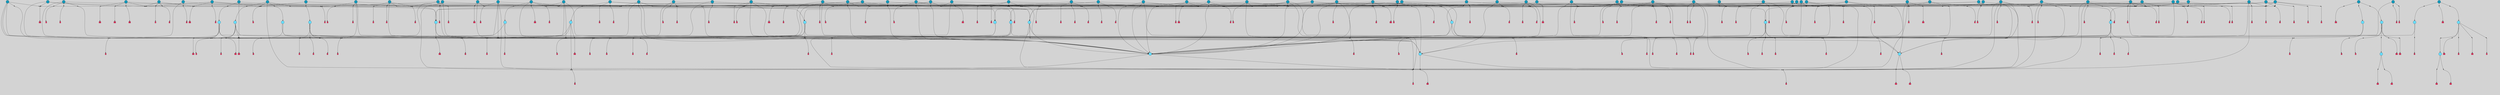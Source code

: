 // File exported with GEGELATI v1.3.1
// On the 2024-04-08 17:39:45
// With the File::TPGGraphDotExporter
digraph{
	graph[pad = "0.212, 0.055" bgcolor = lightgray]
	node[shape=circle style = filled label = ""]
		T3 [fillcolor="#66ddff"]
		T4 [fillcolor="#66ddff"]
		T7 [fillcolor="#66ddff"]
		T9 [fillcolor="#66ddff"]
		T11 [fillcolor="#66ddff"]
		T24 [fillcolor="#66ddff"]
		T27 [fillcolor="#66ddff"]
		T54 [fillcolor="#66ddff"]
		T59 [fillcolor="#66ddff"]
		T95 [fillcolor="#66ddff"]
		T96 [fillcolor="#1199bb"]
		T102 [fillcolor="#66ddff"]
		T111 [fillcolor="#66ddff"]
		T129 [fillcolor="#66ddff"]
		T159 [fillcolor="#1199bb"]
		T160 [fillcolor="#66ddff"]
		T176 [fillcolor="#1199bb"]
		T194 [fillcolor="#1199bb"]
		T195 [fillcolor="#1199bb"]
		T210 [fillcolor="#1199bb"]
		T212 [fillcolor="#66ddff"]
		T213 [fillcolor="#1199bb"]
		T214 [fillcolor="#66ddff"]
		T215 [fillcolor="#1199bb"]
		T217 [fillcolor="#1199bb"]
		T221 [fillcolor="#1199bb"]
		T226 [fillcolor="#1199bb"]
		T232 [fillcolor="#1199bb"]
		T241 [fillcolor="#1199bb"]
		T242 [fillcolor="#66ddff"]
		T244 [fillcolor="#1199bb"]
		T247 [fillcolor="#1199bb"]
		T250 [fillcolor="#1199bb"]
		T254 [fillcolor="#1199bb"]
		T258 [fillcolor="#1199bb"]
		T259 [fillcolor="#1199bb"]
		T260 [fillcolor="#1199bb"]
		T261 [fillcolor="#1199bb"]
		T264 [fillcolor="#1199bb"]
		T266 [fillcolor="#1199bb"]
		T267 [fillcolor="#1199bb"]
		T274 [fillcolor="#1199bb"]
		T275 [fillcolor="#1199bb"]
		T276 [fillcolor="#1199bb"]
		T277 [fillcolor="#1199bb"]
		T278 [fillcolor="#1199bb"]
		T280 [fillcolor="#1199bb"]
		T281 [fillcolor="#1199bb"]
		T282 [fillcolor="#1199bb"]
		T283 [fillcolor="#1199bb"]
		T284 [fillcolor="#1199bb"]
		T287 [fillcolor="#1199bb"]
		T290 [fillcolor="#1199bb"]
		T291 [fillcolor="#1199bb"]
		T297 [fillcolor="#1199bb"]
		T302 [fillcolor="#1199bb"]
		T306 [fillcolor="#1199bb"]
		T311 [fillcolor="#1199bb"]
		T312 [fillcolor="#1199bb"]
		T313 [fillcolor="#1199bb"]
		T316 [fillcolor="#1199bb"]
		T317 [fillcolor="#1199bb"]
		T318 [fillcolor="#1199bb"]
		T320 [fillcolor="#66ddff"]
		T321 [fillcolor="#66ddff"]
		T322 [fillcolor="#66ddff"]
		T323 [fillcolor="#1199bb"]
		T324 [fillcolor="#66ddff"]
		T325 [fillcolor="#66ddff"]
		T326 [fillcolor="#66ddff"]
		T327 [fillcolor="#1199bb"]
		T328 [fillcolor="#1199bb"]
		T330 [fillcolor="#1199bb"]
		T333 [fillcolor="#1199bb"]
		T334 [fillcolor="#1199bb"]
		T335 [fillcolor="#1199bb"]
		T339 [fillcolor="#1199bb"]
		T341 [fillcolor="#1199bb"]
		T343 [fillcolor="#1199bb"]
		T344 [fillcolor="#1199bb"]
		T346 [fillcolor="#1199bb"]
		T348 [fillcolor="#1199bb"]
		T349 [fillcolor="#1199bb"]
		T351 [fillcolor="#1199bb"]
		T354 [fillcolor="#1199bb"]
		T355 [fillcolor="#1199bb"]
		T357 [fillcolor="#1199bb"]
		T358 [fillcolor="#1199bb"]
		T359 [fillcolor="#1199bb"]
		T360 [fillcolor="#1199bb"]
		T362 [fillcolor="#1199bb"]
		T363 [fillcolor="#1199bb"]
		T364 [fillcolor="#1199bb"]
		T365 [fillcolor="#1199bb"]
		T366 [fillcolor="#1199bb"]
		T367 [fillcolor="#1199bb"]
		T368 [fillcolor="#1199bb"]
		T369 [fillcolor="#1199bb"]
		T370 [fillcolor="#1199bb"]
		T371 [fillcolor="#1199bb"]
		P2354 [fillcolor="#cccccc" shape=point] //6|
		I2354 [shape=box style=invis label="6|1&2|6#1|7&#92;n10|7&2|0#1|5&#92;n9|4&0|1#2|2&#92;n8|6&0|0#1|0&#92;n"]
		P2354 -> I2354[style=invis]
		A1931 [fillcolor="#ff3366" shape=box margin=0.03 width=0 height=0 label="3"]
		T3 -> P2354 -> A1931
		P2355 [fillcolor="#cccccc" shape=point] //3|
		I2355 [shape=box style=invis label="7|6&2|4#0|2&#92;n10|3&2|7#1|4&#92;n11|6&0|4#0|1&#92;n7|1&0|0#2|6&#92;n7|6&0|3#2|6&#92;n4|0&2|6#0|1&#92;n4|4&2|5#0|2&#92;n4|6&0|4#2|7&#92;n10|0&2|3#1|5&#92;n2|6&0|5#0|2&#92;n1|0&2|3#0|7&#92;n1|6&2|0#0|5&#92;n6|2&0|1#0|7&#92;n9|2&0|3#2|7&#92;n5|3&0|6#0|6&#92;n1|7&2|5#2|3&#92;n8|1&2|7#0|6&#92;n1|0&2|5#2|1&#92;n7|1&2|2#2|5&#92;n7|4&2|6#0|3&#92;n"]
		P2355 -> I2355[style=invis]
		A1932 [fillcolor="#ff3366" shape=box margin=0.03 width=0 height=0 label="4"]
		T3 -> P2355 -> A1932
		P2356 [fillcolor="#cccccc" shape=point] //7|
		I2356 [shape=box style=invis label="0|2&2|4#2|6&#92;n5|3&0|6#0|1&#92;n4|7&2|6#0|5&#92;n7|6&0|7#0|5&#92;n10|7&2|2#1|1&#92;n"]
		P2356 -> I2356[style=invis]
		A1933 [fillcolor="#ff3366" shape=box margin=0.03 width=0 height=0 label="4"]
		T4 -> P2356 -> A1933
		P2357 [fillcolor="#cccccc" shape=point] //0|
		I2357 [shape=box style=invis label="2|5&0|1#0|6&#92;n6|1&2|2#2|7&#92;n8|0&0|3#1|4&#92;n4|3&2|5#2|4&#92;n8|1&2|4#0|0&#92;n6|6&0|1#2|6&#92;n11|7&2|4#2|5&#92;n6|2&2|4#0|2&#92;n8|5&2|4#2|4&#92;n2|1&2|1#2|2&#92;n2|7&2|5#2|6&#92;n9|7&0|5#0|4&#92;n1|2&0|5#2|6&#92;n4|2&2|3#2|7&#92;n3|3&2|1#0|2&#92;n"]
		P2357 -> I2357[style=invis]
		A1934 [fillcolor="#ff3366" shape=box margin=0.03 width=0 height=0 label="5"]
		T4 -> P2357 -> A1934
		P2358 [fillcolor="#cccccc" shape=point] //-3|
		I2358 [shape=box style=invis label="1|6&2|7#0|7&#92;n10|2&0|7#1|3&#92;n9|6&2|7#2|2&#92;n5|3&0|7#0|7&#92;n1|6&2|3#0|0&#92;n2|3&2|3#2|2&#92;n5|1&2|6#0|6&#92;n"]
		P2358 -> I2358[style=invis]
		A1935 [fillcolor="#ff3366" shape=box margin=0.03 width=0 height=0 label="7"]
		T7 -> P2358 -> A1935
		P2359 [fillcolor="#cccccc" shape=point] //5|
		I2359 [shape=box style=invis label="0|5&2|3#0|1&#92;n0|6&2|1#2|4&#92;n6|2&2|6#0|7&#92;n7|4&0|3#0|1&#92;n5|4&0|7#1|6&#92;n9|1&0|5#2|2&#92;n6|3&2|3#1|7&#92;n11|7&2|4#1|6&#92;n2|5&0|1#0|0&#92;n4|7&0|0#0|2&#92;n6|2&0|6#0|0&#92;n2|1&2|6#2|4&#92;n10|0&2|0#1|0&#92;n6|6&2|4#0|6&#92;n"]
		P2359 -> I2359[style=invis]
		A1936 [fillcolor="#ff3366" shape=box margin=0.03 width=0 height=0 label="8"]
		T7 -> P2359 -> A1936
		P2360 [fillcolor="#cccccc" shape=point] //-6|
		I2360 [shape=box style=invis label="11|1&0|7#2|0&#92;n10|4&0|1#1|0&#92;n4|3&2|4#2|1&#92;n0|5&2|0#0|0&#92;n6|1&0|0#0|3&#92;n8|2&2|0#0|4&#92;n11|4&2|0#1|6&#92;n7|0&2|6#2|3&#92;n5|3&2|6#2|0&#92;n2|0&2|0#0|4&#92;n"]
		P2360 -> I2360[style=invis]
		A1937 [fillcolor="#ff3366" shape=box margin=0.03 width=0 height=0 label="9"]
		T9 -> P2360 -> A1937
		P2361 [fillcolor="#cccccc" shape=point] //2|
		I2361 [shape=box style=invis label="6|3&2|7#1|4&#92;n8|6&0|0#2|5&#92;n2|1&0|2#0|3&#92;n8|7&0|6#0|4&#92;n2|1&2|0#0|1&#92;n0|0&2|2#2|3&#92;n6|6&0|7#2|1&#92;n6|1&0|7#2|6&#92;n5|4&2|7#0|4&#92;n0|3&0|4#2|0&#92;n11|0&2|0#2|5&#92;n4|5&2|5#2|4&#92;n5|7&0|6#0|4&#92;n9|7&2|5#0|3&#92;n5|4&2|1#0|3&#92;n5|3&0|1#1|7&#92;n0|4&0|3#2|5&#92;n"]
		P2361 -> I2361[style=invis]
		A1938 [fillcolor="#ff3366" shape=box margin=0.03 width=0 height=0 label="10"]
		T9 -> P2361 -> A1938
		P2362 [fillcolor="#cccccc" shape=point] //6|
		I2362 [shape=box style=invis label="3|0&2|7#2|2&#92;n3|2&0|4#2|5&#92;n5|1&0|2#1|0&#92;n8|7&0|1#2|0&#92;n8|5&0|3#0|6&#92;n0|2&0|2#2|3&#92;n1|5&2|5#0|5&#92;n5|6&0|6#0|7&#92;n6|7&0|0#2|6&#92;n1|2&2|3#0|0&#92;n7|7&2|3#0|4&#92;n0|7&2|7#0|6&#92;n1|0&2|2#2|7&#92;n4|4&0|1#0|0&#92;n"]
		P2362 -> I2362[style=invis]
		A1939 [fillcolor="#ff3366" shape=box margin=0.03 width=0 height=0 label="11"]
		T11 -> P2362 -> A1939
		P2363 [fillcolor="#cccccc" shape=point] //-4|
		I2363 [shape=box style=invis label="4|1&0|4#2|6&#92;n1|2&2|2#2|0&#92;n1|2&2|0#0|6&#92;n8|4&2|3#2|5&#92;n5|5&2|1#1|0&#92;n"]
		P2363 -> I2363[style=invis]
		A1940 [fillcolor="#ff3366" shape=box margin=0.03 width=0 height=0 label="12"]
		T11 -> P2363 -> A1940
		P2364 [fillcolor="#cccccc" shape=point] //-3|
		I2364 [shape=box style=invis label="8|1&2|3#0|5&#92;n0|6&0|5#0|5&#92;n3|7&2|1#0|6&#92;n3|5&0|1#0|0&#92;n9|5&2|0#0|4&#92;n3|5&0|2#0|3&#92;n10|6&2|4#1|0&#92;n9|4&2|7#2|6&#92;n1|7&2|5#2|2&#92;n"]
		P2364 -> I2364[style=invis]
		A1941 [fillcolor="#ff3366" shape=box margin=0.03 width=0 height=0 label="5"]
		T4 -> P2364 -> A1941
		P2365 [fillcolor="#cccccc" shape=point] //1|
		I2365 [shape=box style=invis label="5|1&0|6#2|7&#92;n2|4&0|4#2|2&#92;n0|6&0|5#0|4&#92;n10|6&2|5#1|6&#92;n9|3&0|1#1|7&#92;n10|3&2|2#1|0&#92;n5|0&0|0#2|1&#92;n11|3&2|3#1|5&#92;n10|3&0|1#1|0&#92;n2|4&0|1#0|1&#92;n0|2&0|3#2|4&#92;n9|2&2|1#2|5&#92;n11|7&2|6#2|6&#92;n"]
		P2365 -> I2365[style=invis]
		T24 -> P2365 -> T7
		P2366 [fillcolor="#cccccc" shape=point] //5|
		I2366 [shape=box style=invis label="3|0&2|0#0|1&#92;n3|0&0|7#0|1&#92;n5|3&0|2#2|6&#92;n4|4&2|4#2|6&#92;n11|2&0|7#1|6&#92;n2|7&2|2#2|5&#92;n9|3&2|6#2|7&#92;n7|7&0|0#0|4&#92;n6|1&2|4#2|3&#92;n5|4&2|0#1|6&#92;n1|3&0|7#0|4&#92;n"]
		P2366 -> I2366[style=invis]
		A1942 [fillcolor="#ff3366" shape=box margin=0.03 width=0 height=0 label="7"]
		T24 -> P2366 -> A1942
		P2367 [fillcolor="#cccccc" shape=point] //-2|
		I2367 [shape=box style=invis label="4|1&0|4#0|3&#92;n4|2&0|5#2|0&#92;n5|5&2|6#0|5&#92;n1|4&0|1#0|2&#92;n6|3&2|7#1|5&#92;n0|4&2|0#0|3&#92;n8|5&2|5#1|2&#92;n10|7&2|7#1|1&#92;n3|4&0|0#2|1&#92;n3|6&2|5#2|5&#92;n8|3&0|1#0|7&#92;n10|0&2|7#1|3&#92;n4|1&2|4#0|1&#92;n9|3&2|0#0|4&#92;n3|6&2|0#0|4&#92;n1|2&0|6#2|1&#92;n4|0&2|1#2|2&#92;n"]
		P2367 -> I2367[style=invis]
		A1943 [fillcolor="#ff3366" shape=box margin=0.03 width=0 height=0 label="14"]
		T24 -> P2367 -> A1943
		P2368 [fillcolor="#cccccc" shape=point] //2|
		I2368 [shape=box style=invis label="9|1&2|3#0|1&#92;n5|2&2|0#2|4&#92;n3|6&2|5#2|7&#92;n7|0&2|5#0|4&#92;n1|2&0|3#0|5&#92;n7|3&2|7#0|0&#92;n"]
		P2368 -> I2368[style=invis]
		A1944 [fillcolor="#ff3366" shape=box margin=0.03 width=0 height=0 label="2"]
		T27 -> P2368 -> A1944
		P2369 [fillcolor="#cccccc" shape=point] //-6|
		I2369 [shape=box style=invis label="7|5&0|4#0|4&#92;n11|0&2|5#2|1&#92;n"]
		P2369 -> I2369[style=invis]
		A1945 [fillcolor="#ff3366" shape=box margin=0.03 width=0 height=0 label="3"]
		T27 -> P2369 -> A1945
		T27 -> P2355
		T27 -> P2357
		P2370 [fillcolor="#cccccc" shape=point] //0|
		I2370 [shape=box style=invis label="4|0&0|3#2|7&#92;n10|2&0|3#1|7&#92;n3|5&0|2#0|3&#92;n4|5&0|0#2|1&#92;n10|7&2|0#1|2&#92;n5|3&2|3#1|6&#92;n9|5&2|0#0|4&#92;n5|4&2|7#0|2&#92;n10|3&2|7#1|4&#92;n7|2&0|1#2|6&#92;n8|6&0|5#0|5&#92;n8|7&2|3#0|5&#92;n2|6&2|4#0|0&#92;n"]
		P2370 -> I2370[style=invis]
		A1946 [fillcolor="#ff3366" shape=box margin=0.03 width=0 height=0 label="5"]
		T27 -> P2370 -> A1946
		P2371 [fillcolor="#cccccc" shape=point] //8|
		I2371 [shape=box style=invis label="9|0&0|1#2|0&#92;n10|1&2|5#1|4&#92;n8|2&2|6#0|4&#92;n2|4&2|5#2|3&#92;n4|2&2|2#0|2&#92;n7|5&0|2#0|0&#92;n8|2&2|1#1|3&#92;n8|7&0|7#2|1&#92;n1|1&0|0#0|7&#92;n5|6&2|5#1|0&#92;n6|6&2|5#0|0&#92;n11|4&0|3#2|6&#92;n4|2&2|4#0|7&#92;n5|6&0|1#2|0&#92;n11|3&0|2#0|7&#92;n"]
		P2371 -> I2371[style=invis]
		A1947 [fillcolor="#ff3366" shape=box margin=0.03 width=0 height=0 label="6"]
		T54 -> P2371 -> A1947
		T54 -> P2366
		P2372 [fillcolor="#cccccc" shape=point] //-10|
		I2372 [shape=box style=invis label="3|6&0|0#0|4&#92;n4|1&2|4#0|1&#92;n5|1&0|1#0|4&#92;n5|5&2|6#0|5&#92;n6|5&0|6#0|3&#92;n11|1&2|0#0|1&#92;n0|7&2|0#0|3&#92;n1|2&0|6#0|1&#92;n8|0&0|4#2|0&#92;n0|4&0|7#2|7&#92;n7|0&2|7#1|3&#92;n3|1&0|5#2|5&#92;n5|1&0|4#0|3&#92;n2|2&0|2#0|0&#92;n8|3&0|1#0|7&#92;n3|0&0|3#0|5&#92;n7|2&0|5#2|0&#92;n6|3&2|7#1|5&#92;n4|7&2|7#2|1&#92;n"]
		P2372 -> I2372[style=invis]
		A1948 [fillcolor="#ff3366" shape=box margin=0.03 width=0 height=0 label="14"]
		T54 -> P2372 -> A1948
		T54 -> P2359
		P2373 [fillcolor="#cccccc" shape=point] //8|
		I2373 [shape=box style=invis label="9|0&0|1#2|0&#92;n10|1&2|5#1|4&#92;n8|2&2|6#0|4&#92;n4|5&0|3#0|1&#92;n2|4&2|5#2|3&#92;n4|2&2|2#0|2&#92;n7|5&0|2#0|0&#92;n8|2&2|1#1|3&#92;n8|7&0|7#2|1&#92;n1|1&0|0#0|7&#92;n5|6&2|5#1|0&#92;n6|3&2|5#0|0&#92;n11|4&0|3#2|6&#92;n1|2&2|4#0|7&#92;n5|6&0|1#2|0&#92;n11|3&0|2#0|7&#92;n"]
		P2373 -> I2373[style=invis]
		A1949 [fillcolor="#ff3366" shape=box margin=0.03 width=0 height=0 label="6"]
		T59 -> P2373 -> A1949
		T59 -> P2366
		T59 -> P2360
		T59 -> P2366
		P2374 [fillcolor="#cccccc" shape=point] //4|
		I2374 [shape=box style=invis label="4|3&0|6#0|3&#92;n5|7&2|3#2|2&#92;n5|6&0|7#1|2&#92;n1|4&2|6#0|3&#92;n8|4&2|1#2|5&#92;n9|5&2|4#1|4&#92;n2|4&0|5#0|7&#92;n10|0&0|6#1|3&#92;n3|0&0|6#0|2&#92;n2|7&2|7#2|6&#92;n5|2&0|5#1|5&#92;n10|4&2|5#1|7&#92;n4|0&0|4#2|4&#92;n11|1&0|4#2|6&#92;n10|6&2|0#1|4&#92;n9|7&0|3#1|4&#92;n4|5&2|7#0|6&#92;n11|5&2|6#2|3&#92;n0|3&0|5#0|1&#92;n"]
		P2374 -> I2374[style=invis]
		A1950 [fillcolor="#ff3366" shape=box margin=0.03 width=0 height=0 label="13"]
		T95 -> P2374 -> A1950
		P2375 [fillcolor="#cccccc" shape=point] //8|
		I2375 [shape=box style=invis label="9|7&0|5#2|5&#92;n3|3&2|3#0|2&#92;n9|5&2|2#1|0&#92;n2|3&0|6#0|3&#92;n4|4&2|5#2|7&#92;n11|3&2|0#1|5&#92;n6|6&2|1#2|2&#92;n4|6&0|1#2|2&#92;n2|5&2|7#2|2&#92;n7|7&2|2#2|3&#92;n6|5&0|3#2|6&#92;n6|7&0|6#0|2&#92;n"]
		P2375 -> I2375[style=invis]
		A1951 [fillcolor="#ff3366" shape=box margin=0.03 width=0 height=0 label="14"]
		T95 -> P2375 -> A1951
		P2376 [fillcolor="#cccccc" shape=point] //2|
		I2376 [shape=box style=invis label="4|1&0|4#2|6&#92;n5|5&2|1#1|0&#92;n1|0&2|0#0|6&#92;n8|4&2|3#2|5&#92;n"]
		P2376 -> I2376[style=invis]
		T95 -> P2376 -> T11
		P2377 [fillcolor="#cccccc" shape=point] //-9|
		I2377 [shape=box style=invis label="2|0&2|0#2|1&#92;n4|4&2|4#2|6&#92;n9|1&0|3#1|7&#92;n5|3&0|2#2|6&#92;n2|7&2|2#2|5&#92;n5|4&2|0#1|6&#92;n3|0&0|7#0|1&#92;n1|3&0|7#0|4&#92;n11|6&2|2#0|7&#92;n7|7&0|0#0|4&#92;n11|0&0|7#1|6&#92;n9|3&2|6#2|7&#92;n"]
		P2377 -> I2377[style=invis]
		A1952 [fillcolor="#ff3366" shape=box margin=0.03 width=0 height=0 label="7"]
		T95 -> P2377 -> A1952
		P2378 [fillcolor="#cccccc" shape=point] //-8|
		I2378 [shape=box style=invis label="7|5&0|4#2|4&#92;n"]
		P2378 -> I2378[style=invis]
		A1953 [fillcolor="#ff3366" shape=box margin=0.03 width=0 height=0 label="3"]
		T95 -> P2378 -> A1953
		P2379 [fillcolor="#cccccc" shape=point] //6|
		I2379 [shape=box style=invis label="0|5&2|3#0|1&#92;n0|6&2|1#2|4&#92;n9|1&0|5#2|2&#92;n7|4&0|3#0|1&#92;n5|4&0|7#1|6&#92;n2|5&0|1#0|0&#92;n6|3&2|3#1|7&#92;n11|7&2|4#1|6&#92;n6|2&2|6#0|1&#92;n4|7&0|0#0|2&#92;n6|2&0|6#0|0&#92;n9|1&2|6#2|4&#92;n10|0&2|0#1|0&#92;n6|6&2|4#0|6&#92;n"]
		P2379 -> I2379[style=invis]
		A1954 [fillcolor="#ff3366" shape=box margin=0.03 width=0 height=0 label="8"]
		T96 -> P2379 -> A1954
		P2380 [fillcolor="#cccccc" shape=point] //5|
		I2380 [shape=box style=invis label="10|4&0|1#1|0&#92;n4|3&2|4#2|1&#92;n2|0&2|0#0|4&#92;n6|1&0|0#0|3&#92;n8|2&2|0#0|4&#92;n0|0&0|0#0|0&#92;n11|4&2|0#1|6&#92;n7|0&2|6#2|3&#92;n5|3&2|6#2|0&#92;n0|0&2|0#0|0&#92;n"]
		P2380 -> I2380[style=invis]
		A1955 [fillcolor="#ff3366" shape=box margin=0.03 width=0 height=0 label="9"]
		T96 -> P2380 -> A1955
		T96 -> P2354
		P2381 [fillcolor="#cccccc" shape=point] //1|
		I2381 [shape=box style=invis label="5|4&0|7#1|6&#92;n0|6&2|1#2|4&#92;n7|4&0|3#0|1&#92;n0|5&2|3#0|1&#92;n9|1&0|5#2|2&#92;n6|3&2|3#1|7&#92;n11|7&2|4#1|6&#92;n2|5&0|1#0|0&#92;n7|5&2|3#1|1&#92;n4|7&0|0#0|2&#92;n6|2&0|6#0|0&#92;n2|1&2|6#2|4&#92;n10|0&2|7#1|0&#92;n6|6&2|4#0|6&#92;n"]
		P2381 -> I2381[style=invis]
		A1956 [fillcolor="#ff3366" shape=box margin=0.03 width=0 height=0 label="8"]
		T96 -> P2381 -> A1956
		T96 -> P2364
		P2382 [fillcolor="#cccccc" shape=point] //7|
		I2382 [shape=box style=invis label="3|3&2|7#0|4&#92;n4|3&2|6#0|3&#92;n8|4&0|6#1|2&#92;n5|6&2|3#0|4&#92;n0|7&2|1#0|5&#92;n8|7&2|2#2|5&#92;n9|1&0|0#1|0&#92;n10|1&2|1#1|4&#92;n10|5&0|6#1|7&#92;n5|2&2|3#0|4&#92;n2|0&2|6#2|7&#92;n1|7&0|1#0|7&#92;n"]
		P2382 -> I2382[style=invis]
		A1957 [fillcolor="#ff3366" shape=box margin=0.03 width=0 height=0 label="2"]
		T102 -> P2382 -> A1957
		T102 -> P2378
		P2383 [fillcolor="#cccccc" shape=point] //8|
		I2383 [shape=box style=invis label="7|0&0|2#1|4&#92;n8|1&2|3#0|5&#92;n0|6&0|5#0|5&#92;n3|7&2|1#0|6&#92;n9|4&2|7#1|6&#92;n1|7&2|5#2|2&#92;n8|5&2|0#0|3&#92;n0|2&0|2#0|0&#92;n3|5&0|2#0|3&#92;n"]
		P2383 -> I2383[style=invis]
		A1958 [fillcolor="#ff3366" shape=box margin=0.03 width=0 height=0 label="5"]
		T102 -> P2383 -> A1958
		P2384 [fillcolor="#cccccc" shape=point] //-5|
		I2384 [shape=box style=invis label="0|0&2|3#0|2&#92;n10|5&0|6#1|3&#92;n7|3&0|6#2|3&#92;n3|4&0|6#0|6&#92;n10|5&0|2#1|1&#92;n5|0&0|1#0|3&#92;n6|6&2|5#1|5&#92;n7|4&0|2#1|7&#92;n5|7&0|1#2|5&#92;n1|5&0|0#0|3&#92;n7|5&2|1#2|6&#92;n9|0&0|2#0|0&#92;n4|0&2|4#0|0&#92;n4|6&0|0#2|3&#92;n3|1&0|6#2|5&#92;n7|7&2|1#2|3&#92;n9|4&2|2#0|6&#92;n"]
		P2384 -> I2384[style=invis]
		T111 -> P2384 -> T9
		P2385 [fillcolor="#cccccc" shape=point] //7|
		I2385 [shape=box style=invis label="7|4&2|1#2|0&#92;n4|1&2|4#2|3&#92;n5|0&2|0#2|2&#92;n6|1&2|4#2|6&#92;n"]
		P2385 -> I2385[style=invis]
		A1959 [fillcolor="#ff3366" shape=box margin=0.03 width=0 height=0 label="9"]
		T111 -> P2385 -> A1959
		P2386 [fillcolor="#cccccc" shape=point] //2|
		I2386 [shape=box style=invis label="3|0&2|0#0|1&#92;n11|2&0|7#1|6&#92;n8|7&2|4#0|5&#92;n5|3&0|2#2|6&#92;n4|4&2|4#2|6&#92;n3|0&0|7#0|1&#92;n2|7&2|2#2|5&#92;n9|3&2|6#2|7&#92;n7|7&0|0#0|4&#92;n6|1&2|4#1|3&#92;n5|4&2|0#1|6&#92;n1|3&0|7#0|4&#92;n"]
		P2386 -> I2386[style=invis]
		A1960 [fillcolor="#ff3366" shape=box margin=0.03 width=0 height=0 label="7"]
		T111 -> P2386 -> A1960
		T111 -> P2360
		T129 -> P2371
		T129 -> P2366
		P2387 [fillcolor="#cccccc" shape=point] //10|
		I2387 [shape=box style=invis label="4|5&2|7#2|1&#92;n1|7&2|3#0|6&#92;n3|5&2|2#0|3&#92;n10|3&0|7#1|4&#92;n7|1&0|4#2|6&#92;n10|2&0|3#1|7&#92;n9|5&2|0#0|4&#92;n4|0&0|3#2|7&#92;n11|4&2|6#1|2&#92;n5|4&2|7#0|2&#92;n2|6&2|4#0|0&#92;n6|5&0|7#2|1&#92;n5|3&2|3#1|6&#92;n10|7&2|0#1|2&#92;n"]
		P2387 -> I2387[style=invis]
		A1961 [fillcolor="#ff3366" shape=box margin=0.03 width=0 height=0 label="5"]
		T129 -> P2387 -> A1961
		P2388 [fillcolor="#cccccc" shape=point] //5|
		I2388 [shape=box style=invis label="9|4&2|3#1|3&#92;n0|4&2|4#0|5&#92;n6|1&2|6#2|5&#92;n4|0&0|5#2|0&#92;n"]
		P2388 -> I2388[style=invis]
		A1962 [fillcolor="#ff3366" shape=box margin=0.03 width=0 height=0 label="7"]
		T129 -> P2388 -> A1962
		P2389 [fillcolor="#cccccc" shape=point] //6|
		I2389 [shape=box style=invis label="9|4&2|7#0|6&#92;n8|4&0|1#1|0&#92;n1|3&0|0#2|1&#92;n2|4&0|6#2|2&#92;n5|1&2|5#0|7&#92;n3|0&0|3#2|6&#92;n2|2&2|6#0|2&#92;n8|4&0|4#2|2&#92;n5|1&2|4#0|3&#92;n9|4&0|6#0|6&#92;n5|0&2|2#1|5&#92;n11|7&0|0#1|1&#92;n0|4&0|3#0|3&#92;n7|7&2|4#2|5&#92;n1|5&0|1#2|1&#92;n"]
		P2389 -> I2389[style=invis]
		A1963 [fillcolor="#ff3366" shape=box margin=0.03 width=0 height=0 label="1"]
		T129 -> P2389 -> A1963
		P2390 [fillcolor="#cccccc" shape=point] //7|
		I2390 [shape=box style=invis label="7|0&2|1#2|0&#92;n9|7&2|1#1|7&#92;n8|2&0|1#1|0&#92;n6|6&0|2#1|1&#92;n2|2&0|5#0|0&#92;n5|7&0|0#2|1&#92;n5|1&2|5#1|5&#92;n4|7&2|4#2|3&#92;n10|5&2|2#1|5&#92;n1|3&2|2#2|0&#92;n10|2&2|6#1|5&#92;n"]
		P2390 -> I2390[style=invis]
		A1964 [fillcolor="#ff3366" shape=box margin=0.03 width=0 height=0 label="1"]
		T159 -> P2390 -> A1964
		P2391 [fillcolor="#cccccc" shape=point] //7|
		I2391 [shape=box style=invis label="7|4&2|7#0|4&#92;n4|6&0|1#2|5&#92;n2|1&2|3#0|0&#92;n4|3&2|0#0|1&#92;n0|0&2|7#2|7&#92;n7|7&0|5#2|3&#92;n5|0&2|1#2|2&#92;n10|0&0|4#1|2&#92;n4|4&0|7#0|0&#92;n6|7&0|2#0|1&#92;n1|4&2|5#0|4&#92;n"]
		P2391 -> I2391[style=invis]
		A1965 [fillcolor="#ff3366" shape=box margin=0.03 width=0 height=0 label="0"]
		T159 -> P2391 -> A1965
		P2392 [fillcolor="#cccccc" shape=point] //5|
		I2392 [shape=box style=invis label="0|5&2|3#0|1&#92;n0|6&2|1#2|4&#92;n6|2&2|6#0|7&#92;n9|0&2|7#1|1&#92;n7|4&0|3#0|1&#92;n11|7&2|4#1|6&#92;n9|1&0|5#2|2&#92;n5|4&0|7#1|6&#92;n2|5&0|1#0|0&#92;n4|7&0|0#0|2&#92;n6|2&0|6#0|0&#92;n2|1&2|6#2|4&#92;n10|0&0|0#1|0&#92;n6|6&2|4#0|6&#92;n"]
		P2392 -> I2392[style=invis]
		T159 -> P2392 -> T129
		T160 -> P2374
		T160 -> P2377
		P2393 [fillcolor="#cccccc" shape=point] //5|
		I2393 [shape=box style=invis label="6|0&2|7#2|7&#92;n3|6&2|6#2|6&#92;n6|3&0|5#1|2&#92;n"]
		P2393 -> I2393[style=invis]
		A1966 [fillcolor="#ff3366" shape=box margin=0.03 width=0 height=0 label="3"]
		T160 -> P2393 -> A1966
		P2394 [fillcolor="#cccccc" shape=point] //-2|
		I2394 [shape=box style=invis label="11|7&2|0#1|7&#92;n4|3&0|1#2|5&#92;n0|4&2|4#2|7&#92;n1|6&0|0#0|4&#92;n4|0&0|0#0|5&#92;n0|6&2|3#2|0&#92;n9|6&2|5#1|3&#92;n0|7&2|1#2|5&#92;n4|4&0|5#0|1&#92;n10|4&0|0#1|0&#92;n"]
		P2394 -> I2394[style=invis]
		A1967 [fillcolor="#ff3366" shape=box margin=0.03 width=0 height=0 label="12"]
		T160 -> P2394 -> A1967
		T160 -> P2366
		P2395 [fillcolor="#cccccc" shape=point] //3|
		I2395 [shape=box style=invis label="4|7&0|7#2|7&#92;n11|5&2|6#0|2&#92;n5|5&2|6#2|0&#92;n3|2&0|6#0|3&#92;n10|2&2|5#1|5&#92;n9|4&2|3#1|5&#92;n2|5&2|7#2|4&#92;n11|3&2|5#1|0&#92;n7|0&0|7#2|1&#92;n1|2&0|5#0|1&#92;n"]
		P2395 -> I2395[style=invis]
		A1968 [fillcolor="#ff3366" shape=box margin=0.03 width=0 height=0 label="5"]
		T176 -> P2395 -> A1968
		P2396 [fillcolor="#cccccc" shape=point] //2|
		I2396 [shape=box style=invis label="7|1&0|6#0|1&#92;n5|2&2|5#1|6&#92;n10|1&2|1#1|1&#92;n4|7&0|4#2|2&#92;n11|7&0|4#2|7&#92;n5|0&0|5#1|7&#92;n8|2&0|5#2|4&#92;n10|0&2|6#1|6&#92;n5|1&0|1#2|3&#92;n1|6&2|0#0|1&#92;n9|6&2|2#1|4&#92;n3|4&2|3#0|0&#92;n10|1&0|1#1|0&#92;n2|2&0|1#2|1&#92;n3|1&2|7#0|3&#92;n"]
		P2396 -> I2396[style=invis]
		A1969 [fillcolor="#ff3366" shape=box margin=0.03 width=0 height=0 label="10"]
		T176 -> P2396 -> A1969
		P2397 [fillcolor="#cccccc" shape=point] //-1|
		I2397 [shape=box style=invis label="1|7&2|1#0|6&#92;n8|1&2|3#0|5&#92;n10|6&2|7#1|0&#92;n1|7&2|5#0|2&#92;n0|3&0|3#2|2&#92;n3|5&0|1#0|0&#92;n3|5&0|2#0|3&#92;n1|5&2|0#0|4&#92;n5|7&2|2#2|5&#92;n4|0&2|3#0|3&#92;n"]
		P2397 -> I2397[style=invis]
		T176 -> P2397 -> T3
		P2398 [fillcolor="#cccccc" shape=point] //-3|
		I2398 [shape=box style=invis label="6|3&2|4#1|4&#92;n5|3&0|1#1|7&#92;n2|1&0|2#2|3&#92;n8|7&0|6#0|4&#92;n2|1&2|0#0|1&#92;n0|0&2|2#2|3&#92;n6|1&0|7#2|6&#92;n5|7&0|2#0|4&#92;n0|3&0|4#2|0&#92;n11|0&2|0#2|5&#92;n6|0&2|0#1|4&#92;n8|6&0|2#2|5&#92;n5|4&2|1#0|3&#92;n9|7&2|5#0|3&#92;n5|4&2|7#0|4&#92;n"]
		P2398 -> I2398[style=invis]
		A1970 [fillcolor="#ff3366" shape=box margin=0.03 width=0 height=0 label="10"]
		T176 -> P2398 -> A1970
		P2399 [fillcolor="#cccccc" shape=point] //4|
		I2399 [shape=box style=invis label="7|1&0|6#0|1&#92;n5|2&2|5#1|6&#92;n10|1&2|1#1|1&#92;n9|6&2|2#1|4&#92;n4|7&0|4#2|2&#92;n9|6&0|4#1|1&#92;n10|0&2|6#1|6&#92;n5|1&0|1#2|3&#92;n1|6&2|0#0|1&#92;n8|2&0|5#2|4&#92;n3|4&2|3#0|0&#92;n10|1&0|5#1|0&#92;n2|2&0|1#2|1&#92;n3|1&2|7#0|3&#92;n"]
		P2399 -> I2399[style=invis]
		A1971 [fillcolor="#ff3366" shape=box margin=0.03 width=0 height=0 label="10"]
		T176 -> P2399 -> A1971
		P2400 [fillcolor="#cccccc" shape=point] //-2|
		I2400 [shape=box style=invis label="1|0&0|3#0|3&#92;n2|7&0|4#0|4&#92;n11|6&2|1#1|4&#92;n6|1&2|5#0|0&#92;n2|0&2|0#0|6&#92;n1|3&2|1#0|4&#92;n"]
		P2400 -> I2400[style=invis]
		A1972 [fillcolor="#ff3366" shape=box margin=0.03 width=0 height=0 label="2"]
		T194 -> P2400 -> A1972
		P2401 [fillcolor="#cccccc" shape=point] //3|
		I2401 [shape=box style=invis label="5|4&2|7#0|4&#92;n0|4&0|3#2|5&#92;n8|6&0|0#2|5&#92;n2|1&0|2#0|3&#92;n9|7&0|6#0|4&#92;n0|0&2|2#2|3&#92;n6|6&0|7#2|1&#92;n6|1&0|7#2|6&#92;n0|3&0|4#2|0&#92;n11|0&2|0#2|5&#92;n4|5&2|5#2|4&#92;n5|3&0|1#1|7&#92;n9|7&2|2#0|3&#92;n5|4&2|1#0|3&#92;n5|0&0|6#0|4&#92;n0|0&0|1#2|0&#92;n"]
		P2401 -> I2401[style=invis]
		A1973 [fillcolor="#ff3366" shape=box margin=0.03 width=0 height=0 label="10"]
		T194 -> P2401 -> A1973
		T194 -> P2397
		P2402 [fillcolor="#cccccc" shape=point] //10|
		I2402 [shape=box style=invis label="6|1&2|4#2|3&#92;n3|0&0|7#0|1&#92;n5|3&0|2#2|6&#92;n4|4&0|4#2|6&#92;n5|4&2|0#1|6&#92;n10|5&0|6#1|5&#92;n2|5&2|1#2|2&#92;n1|3&0|7#0|4&#92;n3|0&2|0#0|1&#92;n11|2&0|5#1|6&#92;n9|3&2|6#2|7&#92;n7|7&0|0#0|4&#92;n"]
		P2402 -> I2402[style=invis]
		A1974 [fillcolor="#ff3366" shape=box margin=0.03 width=0 height=0 label="7"]
		T194 -> P2402 -> A1974
		P2403 [fillcolor="#cccccc" shape=point] //5|
		I2403 [shape=box style=invis label="3|0&2|0#2|1&#92;n3|0&0|7#0|1&#92;n5|3&0|2#2|6&#92;n4|4&2|4#2|6&#92;n5|4&2|0#1|6&#92;n2|7&2|2#2|5&#92;n1|3&0|7#0|4&#92;n11|6&2|2#0|7&#92;n7|7&0|0#0|4&#92;n6|1&2|4#2|3&#92;n11|0&0|7#1|6&#92;n9|3&2|6#2|7&#92;n"]
		P2403 -> I2403[style=invis]
		A1975 [fillcolor="#ff3366" shape=box margin=0.03 width=0 height=0 label="7"]
		T195 -> P2403 -> A1975
		P2404 [fillcolor="#cccccc" shape=point] //4|
		I2404 [shape=box style=invis label="7|1&0|6#0|1&#92;n6|7&2|7#1|7&#92;n10|1&2|1#1|1&#92;n9|6&2|2#1|4&#92;n4|7&0|4#2|2&#92;n9|6&0|5#1|1&#92;n10|0&2|6#1|6&#92;n5|1&0|1#2|3&#92;n10|1&0|5#1|0&#92;n3|4&2|3#0|0&#92;n8|2&0|5#2|4&#92;n1|6&2|0#0|0&#92;n2|3&0|1#2|6&#92;n5|2&2|2#1|6&#92;n2|2&0|1#2|1&#92;n3|1&2|7#0|3&#92;n6|7&2|3#0|4&#92;n"]
		P2404 -> I2404[style=invis]
		A1976 [fillcolor="#ff3366" shape=box margin=0.03 width=0 height=0 label="10"]
		T195 -> P2404 -> A1976
		P2405 [fillcolor="#cccccc" shape=point] //-4|
		I2405 [shape=box style=invis label="0|4&0|0#2|7&#92;n8|5&2|4#2|4&#92;n4|3&2|5#2|4&#92;n11|7&2|2#2|5&#92;n6|5&2|2#2|7&#92;n3|2&0|7#0|7&#92;n3|3&2|1#0|3&#92;n2|6&0|3#2|5&#92;n0|1&2|6#2|2&#92;n8|2&0|0#1|6&#92;n0|7&0|5#0|4&#92;n9|5&0|3#2|7&#92;n2|7&2|5#2|6&#92;n9|0&2|0#0|1&#92;n1|2&2|4#0|2&#92;n"]
		P2405 -> I2405[style=invis]
		T195 -> P2405 -> T27
		T195 -> P2391
		T210 -> P2391
		T210 -> P2366
		P2406 [fillcolor="#cccccc" shape=point] //6|
		I2406 [shape=box style=invis label="10|4&2|6#1|2&#92;n8|4&0|1#1|0&#92;n0|4&2|6#0|0&#92;n8|4&2|5#2|1&#92;n7|5&2|5#1|0&#92;n3|6&0|6#2|2&#92;n1|7&0|7#0|5&#92;n2|0&0|7#2|4&#92;n2|6&2|2#0|0&#92;n0|7&2|7#0|7&#92;n11|6&0|4#2|2&#92;n5|5&0|0#0|1&#92;n10|1&0|0#1|0&#92;n7|3&0|1#2|5&#92;n9|2&2|7#1|5&#92;n9|4&2|6#2|7&#92;n1|6&2|4#2|2&#92;n3|3&2|2#0|7&#92;n1|6&2|0#0|0&#92;n6|4&2|6#1|0&#92;n"]
		P2406 -> I2406[style=invis]
		A1977 [fillcolor="#ff3366" shape=box margin=0.03 width=0 height=0 label="1"]
		T210 -> P2406 -> A1977
		P2407 [fillcolor="#cccccc" shape=point] //2|
		I2407 [shape=box style=invis label="4|5&2|7#2|1&#92;n1|7&2|3#0|6&#92;n3|5&2|2#0|3&#92;n10|3&2|7#1|4&#92;n7|1&0|4#2|6&#92;n4|0&0|3#2|7&#92;n9|5&2|0#0|4&#92;n10|2&0|3#1|7&#92;n11|4&2|6#1|2&#92;n10|3&2|1#1|6&#92;n5|4&2|7#0|2&#92;n2|6&2|4#0|0&#92;n6|5&0|7#2|1&#92;n5|3&2|3#1|6&#92;n10|7&2|0#1|2&#92;n"]
		P2407 -> I2407[style=invis]
		A1978 [fillcolor="#ff3366" shape=box margin=0.03 width=0 height=0 label="5"]
		T210 -> P2407 -> A1978
		P2408 [fillcolor="#cccccc" shape=point] //9|
		I2408 [shape=box style=invis label="11|0&2|0#1|1&#92;n3|6&0|6#0|0&#92;n1|4&0|0#2|4&#92;n7|5&2|2#1|3&#92;n11|7&2|6#1|7&#92;n5|2&0|6#1|5&#92;n9|5&0|6#0|3&#92;n2|2&2|7#0|5&#92;n9|3&2|2#2|0&#92;n11|0&2|7#0|1&#92;n1|1&2|0#0|1&#92;n6|6&0|6#1|2&#92;n9|7&0|1#0|3&#92;n2|0&2|4#2|5&#92;n2|4&2|2#0|0&#92;n6|1&2|1#1|7&#92;n10|7&2|5#1|6&#92;n11|5&2|7#2|4&#92;n"]
		P2408 -> I2408[style=invis]
		A1979 [fillcolor="#ff3366" shape=box margin=0.03 width=0 height=0 label="1"]
		T210 -> P2408 -> A1979
		P2409 [fillcolor="#cccccc" shape=point] //5|
		I2409 [shape=box style=invis label="9|4&2|3#1|3&#92;n0|4&2|4#0|5&#92;n6|1&2|6#2|5&#92;n4|0&0|5#2|0&#92;n"]
		P2409 -> I2409[style=invis]
		A1980 [fillcolor="#ff3366" shape=box margin=0.03 width=0 height=0 label="7"]
		T212 -> P2409 -> A1980
		P2410 [fillcolor="#cccccc" shape=point] //10|
		I2410 [shape=box style=invis label="4|5&2|7#2|1&#92;n1|7&2|3#0|6&#92;n3|5&2|2#0|3&#92;n10|3&0|7#1|4&#92;n7|1&0|4#2|6&#92;n10|2&0|3#1|7&#92;n9|5&2|0#0|4&#92;n4|0&0|3#2|7&#92;n11|4&2|6#1|2&#92;n5|4&2|7#0|2&#92;n2|6&2|4#0|0&#92;n6|5&0|7#2|1&#92;n5|3&2|3#1|6&#92;n10|7&2|0#1|2&#92;n"]
		P2410 -> I2410[style=invis]
		A1981 [fillcolor="#ff3366" shape=box margin=0.03 width=0 height=0 label="5"]
		T212 -> P2410 -> A1981
		P2411 [fillcolor="#cccccc" shape=point] //8|
		I2411 [shape=box style=invis label="9|0&0|1#2|0&#92;n10|1&2|5#1|4&#92;n8|2&2|6#0|4&#92;n2|4&2|5#2|3&#92;n4|2&2|2#0|2&#92;n7|5&0|2#0|0&#92;n8|2&2|1#1|3&#92;n8|7&0|7#2|1&#92;n1|1&0|0#0|7&#92;n5|6&2|5#1|0&#92;n6|6&2|5#0|0&#92;n11|4&0|3#2|6&#92;n4|2&2|4#0|7&#92;n5|6&0|1#2|0&#92;n11|3&0|2#0|7&#92;n"]
		P2411 -> I2411[style=invis]
		A1982 [fillcolor="#ff3366" shape=box margin=0.03 width=0 height=0 label="6"]
		T212 -> P2411 -> A1982
		P2412 [fillcolor="#cccccc" shape=point] //5|
		I2412 [shape=box style=invis label="3|0&2|0#0|1&#92;n3|0&0|7#0|1&#92;n5|3&0|2#2|6&#92;n4|4&2|4#2|6&#92;n11|2&0|7#1|6&#92;n2|7&2|2#2|5&#92;n9|3&2|6#2|7&#92;n7|7&0|0#0|4&#92;n6|1&2|4#2|3&#92;n5|4&2|0#1|6&#92;n1|3&0|7#0|4&#92;n"]
		P2412 -> I2412[style=invis]
		A1983 [fillcolor="#ff3366" shape=box margin=0.03 width=0 height=0 label="7"]
		T212 -> P2412 -> A1983
		P2413 [fillcolor="#cccccc" shape=point] //5|
		I2413 [shape=box style=invis label="0|5&2|3#0|1&#92;n0|6&2|1#2|4&#92;n6|2&2|6#0|7&#92;n9|0&2|7#1|1&#92;n7|4&0|3#0|1&#92;n11|7&2|4#1|6&#92;n9|1&0|5#2|2&#92;n5|4&0|7#1|6&#92;n2|5&0|1#0|0&#92;n4|7&0|0#0|2&#92;n6|2&0|6#0|0&#92;n2|1&2|6#2|4&#92;n10|0&0|0#1|0&#92;n6|6&2|4#0|6&#92;n"]
		P2413 -> I2413[style=invis]
		T213 -> P2413 -> T212
		P2414 [fillcolor="#cccccc" shape=point] //6|
		I2414 [shape=box style=invis label="9|4&2|7#0|6&#92;n8|4&0|1#1|0&#92;n1|3&0|0#2|1&#92;n2|4&0|6#2|2&#92;n5|1&2|5#0|7&#92;n3|0&0|3#2|6&#92;n2|2&2|6#0|2&#92;n8|4&0|4#2|2&#92;n5|1&2|4#0|3&#92;n9|4&0|6#0|6&#92;n5|0&2|2#1|5&#92;n11|7&0|0#1|1&#92;n0|4&0|3#0|3&#92;n7|7&2|4#2|5&#92;n1|5&0|1#2|1&#92;n"]
		P2414 -> I2414[style=invis]
		A1984 [fillcolor="#ff3366" shape=box margin=0.03 width=0 height=0 label="1"]
		T212 -> P2414 -> A1984
		P2415 [fillcolor="#cccccc" shape=point] //7|
		I2415 [shape=box style=invis label="7|4&2|7#0|4&#92;n4|6&0|1#2|5&#92;n2|1&2|3#0|0&#92;n4|3&2|0#0|1&#92;n0|0&2|7#2|7&#92;n7|7&0|5#2|3&#92;n5|0&2|1#2|2&#92;n10|0&0|4#1|2&#92;n4|4&0|7#0|0&#92;n6|7&0|2#0|1&#92;n1|4&2|5#0|4&#92;n"]
		P2415 -> I2415[style=invis]
		A1985 [fillcolor="#ff3366" shape=box margin=0.03 width=0 height=0 label="0"]
		T213 -> P2415 -> A1985
		P2416 [fillcolor="#cccccc" shape=point] //7|
		I2416 [shape=box style=invis label="7|0&2|1#2|0&#92;n9|7&2|1#1|7&#92;n8|2&0|1#1|0&#92;n6|6&0|2#1|1&#92;n2|2&0|5#0|0&#92;n5|7&0|0#2|1&#92;n5|1&2|5#1|5&#92;n4|7&2|4#2|3&#92;n10|5&2|2#1|5&#92;n1|3&2|2#2|0&#92;n10|2&2|6#1|5&#92;n"]
		P2416 -> I2416[style=invis]
		A1986 [fillcolor="#ff3366" shape=box margin=0.03 width=0 height=0 label="1"]
		T213 -> P2416 -> A1986
		P2417 [fillcolor="#cccccc" shape=point] //6|
		I2417 [shape=box style=invis label="9|4&2|7#0|6&#92;n8|4&0|1#1|0&#92;n1|3&0|0#2|1&#92;n2|4&0|6#2|2&#92;n5|1&2|5#0|7&#92;n3|0&0|3#2|6&#92;n2|2&2|6#0|2&#92;n8|4&0|4#2|2&#92;n5|1&2|4#0|3&#92;n9|4&0|6#0|6&#92;n5|0&2|2#1|5&#92;n11|7&0|0#1|1&#92;n0|4&0|3#0|3&#92;n7|7&2|4#2|5&#92;n1|5&0|1#2|1&#92;n"]
		P2417 -> I2417[style=invis]
		A1987 [fillcolor="#ff3366" shape=box margin=0.03 width=0 height=0 label="1"]
		T214 -> P2417 -> A1987
		P2418 [fillcolor="#cccccc" shape=point] //5|
		I2418 [shape=box style=invis label="9|4&2|3#1|3&#92;n0|4&2|4#0|5&#92;n6|1&2|6#2|5&#92;n4|0&0|5#2|0&#92;n"]
		P2418 -> I2418[style=invis]
		A1988 [fillcolor="#ff3366" shape=box margin=0.03 width=0 height=0 label="7"]
		T214 -> P2418 -> A1988
		P2419 [fillcolor="#cccccc" shape=point] //8|
		I2419 [shape=box style=invis label="9|0&0|1#2|0&#92;n10|1&2|5#1|4&#92;n8|2&2|6#0|4&#92;n2|4&2|5#2|3&#92;n4|2&2|2#0|2&#92;n7|5&0|2#0|0&#92;n8|2&2|1#1|3&#92;n8|7&0|7#2|1&#92;n1|1&0|0#0|7&#92;n5|6&2|5#1|0&#92;n6|6&2|5#0|0&#92;n11|4&0|3#2|6&#92;n4|2&2|4#0|7&#92;n5|6&0|1#2|0&#92;n11|3&0|2#0|7&#92;n"]
		P2419 -> I2419[style=invis]
		A1989 [fillcolor="#ff3366" shape=box margin=0.03 width=0 height=0 label="6"]
		T214 -> P2419 -> A1989
		P2420 [fillcolor="#cccccc" shape=point] //10|
		I2420 [shape=box style=invis label="4|5&2|7#2|1&#92;n1|7&2|3#0|6&#92;n3|5&2|2#0|3&#92;n10|3&0|7#1|4&#92;n7|1&0|4#2|6&#92;n10|2&0|3#1|7&#92;n9|5&2|0#0|4&#92;n4|0&0|3#2|7&#92;n11|4&2|6#1|2&#92;n5|4&2|7#0|2&#92;n2|6&2|4#0|0&#92;n6|5&0|7#2|1&#92;n5|3&2|3#1|6&#92;n10|7&2|0#1|2&#92;n"]
		P2420 -> I2420[style=invis]
		A1990 [fillcolor="#ff3366" shape=box margin=0.03 width=0 height=0 label="5"]
		T214 -> P2420 -> A1990
		P2421 [fillcolor="#cccccc" shape=point] //5|
		I2421 [shape=box style=invis label="0|5&2|3#0|1&#92;n0|6&2|1#2|4&#92;n6|2&2|6#0|7&#92;n9|0&2|7#1|1&#92;n7|4&0|3#0|1&#92;n11|7&2|4#1|6&#92;n9|1&0|5#2|2&#92;n5|4&0|7#1|6&#92;n2|5&0|1#0|0&#92;n4|7&0|0#0|2&#92;n6|2&0|6#0|0&#92;n2|1&2|6#2|4&#92;n10|0&0|0#1|0&#92;n6|6&2|4#0|6&#92;n"]
		P2421 -> I2421[style=invis]
		T215 -> P2421 -> T214
		P2422 [fillcolor="#cccccc" shape=point] //7|
		I2422 [shape=box style=invis label="7|4&2|7#0|4&#92;n4|6&0|1#2|5&#92;n2|1&2|3#0|0&#92;n4|3&2|0#0|1&#92;n0|0&2|7#2|7&#92;n7|7&0|5#2|3&#92;n5|0&2|1#2|2&#92;n10|0&0|4#1|2&#92;n4|4&0|7#0|0&#92;n6|7&0|2#0|1&#92;n1|4&2|5#0|4&#92;n"]
		P2422 -> I2422[style=invis]
		A1991 [fillcolor="#ff3366" shape=box margin=0.03 width=0 height=0 label="0"]
		T215 -> P2422 -> A1991
		P2423 [fillcolor="#cccccc" shape=point] //5|
		I2423 [shape=box style=invis label="3|0&2|0#0|1&#92;n3|0&0|7#0|1&#92;n5|3&0|2#2|6&#92;n4|4&2|4#2|6&#92;n11|2&0|7#1|6&#92;n2|7&2|2#2|5&#92;n9|3&2|6#2|7&#92;n7|7&0|0#0|4&#92;n6|1&2|4#2|3&#92;n5|4&2|0#1|6&#92;n1|3&0|7#0|4&#92;n"]
		P2423 -> I2423[style=invis]
		A1992 [fillcolor="#ff3366" shape=box margin=0.03 width=0 height=0 label="7"]
		T214 -> P2423 -> A1992
		P2424 [fillcolor="#cccccc" shape=point] //7|
		I2424 [shape=box style=invis label="7|0&2|1#2|0&#92;n9|7&2|1#1|7&#92;n8|2&0|1#1|0&#92;n6|6&0|2#1|1&#92;n2|2&0|5#0|0&#92;n5|7&0|0#2|1&#92;n5|1&2|5#1|5&#92;n4|7&2|4#2|3&#92;n10|5&2|2#1|5&#92;n1|3&2|2#2|0&#92;n10|2&2|6#1|5&#92;n"]
		P2424 -> I2424[style=invis]
		A1993 [fillcolor="#ff3366" shape=box margin=0.03 width=0 height=0 label="1"]
		T215 -> P2424 -> A1993
		P2425 [fillcolor="#cccccc" shape=point] //-6|
		I2425 [shape=box style=invis label="8|1&0|7#2|4&#92;n6|0&0|4#2|2&#92;n11|5&2|2#1|1&#92;n"]
		P2425 -> I2425[style=invis]
		A1994 [fillcolor="#ff3366" shape=box margin=0.03 width=0 height=0 label="3"]
		T217 -> P2425 -> A1994
		P2426 [fillcolor="#cccccc" shape=point] //-9|
		I2426 [shape=box style=invis label="4|7&2|6#0|5&#92;n11|3&0|2#2|6&#92;n10|2&2|4#1|6&#92;n3|0&2|6#2|7&#92;n4|3&0|5#0|7&#92;n2|3&0|7#0|7&#92;n10|6&0|7#1|5&#92;n10|1&2|2#1|1&#92;n1|7&0|3#2|6&#92;n"]
		P2426 -> I2426[style=invis]
		A1995 [fillcolor="#ff3366" shape=box margin=0.03 width=0 height=0 label="4"]
		T217 -> P2426 -> A1995
		P2427 [fillcolor="#cccccc" shape=point] //1|
		I2427 [shape=box style=invis label="3|0&2|0#0|1&#92;n2|5&0|2#0|2&#92;n5|3&0|2#2|6&#92;n4|6&2|7#0|0&#92;n4|4&2|0#2|6&#92;n3|3&0|6#0|1&#92;n11|2&0|7#1|6&#92;n1|3&0|7#0|4&#92;n6|1&2|4#2|3&#92;n7|7&0|0#0|4&#92;n3|0&0|7#0|1&#92;n9|5&2|6#2|7&#92;n"]
		P2427 -> I2427[style=invis]
		A1996 [fillcolor="#ff3366" shape=box margin=0.03 width=0 height=0 label="7"]
		T217 -> P2427 -> A1996
		P2428 [fillcolor="#cccccc" shape=point] //-5|
		I2428 [shape=box style=invis label="10|6&2|5#1|6&#92;n9|3&0|1#1|7&#92;n2|4&0|1#0|1&#92;n11|3&0|7#1|6&#92;n5|1&0|6#2|7&#92;n8|0&0|0#0|1&#92;n0|6&0|7#0|4&#92;n6|7&2|6#2|6&#92;n11|0&2|3#0|5&#92;n"]
		P2428 -> I2428[style=invis]
		T217 -> P2428 -> T7
		P2429 [fillcolor="#cccccc" shape=point] //4|
		I2429 [shape=box style=invis label="7|1&2|6#1|3&#92;n10|1&0|3#1|6&#92;n8|5&2|3#2|1&#92;n11|5&0|0#2|6&#92;n4|1&0|6#0|0&#92;n11|1&0|2#0|3&#92;n2|0&2|1#0|7&#92;n"]
		P2429 -> I2429[style=invis]
		A1997 [fillcolor="#ff3366" shape=box margin=0.03 width=0 height=0 label="2"]
		T217 -> P2429 -> A1997
		P2430 [fillcolor="#cccccc" shape=point] //-1|
		I2430 [shape=box style=invis label="11|7&2|3#2|0&#92;n10|1&0|5#1|6&#92;n1|7&0|3#2|6&#92;n11|0&2|1#2|2&#92;n7|4&0|5#2|2&#92;n0|1&2|1#0|0&#92;n4|2&2|5#0|7&#92;n4|0&0|2#0|0&#92;n3|2&0|1#2|6&#92;n"]
		P2430 -> I2430[style=invis]
		A1998 [fillcolor="#ff3366" shape=box margin=0.03 width=0 height=0 label="6"]
		T221 -> P2430 -> A1998
		P2431 [fillcolor="#cccccc" shape=point] //-7|
		I2431 [shape=box style=invis label="5|3&2|6#1|4&#92;n4|6&0|1#2|3&#92;n5|5&0|0#2|6&#92;n10|7&2|2#1|6&#92;n11|7&2|0#2|1&#92;n7|0&2|1#0|1&#92;n6|1&2|4#2|6&#92;n"]
		P2431 -> I2431[style=invis]
		A1999 [fillcolor="#ff3366" shape=box margin=0.03 width=0 height=0 label="9"]
		T221 -> P2431 -> A1999
		P2432 [fillcolor="#cccccc" shape=point] //6|
		I2432 [shape=box style=invis label="7|0&2|5#1|2&#92;n10|6&2|1#1|3&#92;n7|5&0|2#0|7&#92;n10|7&0|1#1|5&#92;n4|6&2|5#0|5&#92;n4|4&0|7#2|7&#92;n"]
		P2432 -> I2432[style=invis]
		A2000 [fillcolor="#ff3366" shape=box margin=0.03 width=0 height=0 label="7"]
		T221 -> P2432 -> A2000
		T221 -> P2360
		T221 -> P2376
		P2433 [fillcolor="#cccccc" shape=point] //1|
		I2433 [shape=box style=invis label="0|3&2|7#2|3&#92;n9|5&2|2#1|0&#92;n2|3&0|6#0|3&#92;n6|6&2|1#2|2&#92;n5|2&0|6#2|7&#92;n3|4&2|3#0|2&#92;n6|7&0|6#0|2&#92;n10|0&0|7#1|5&#92;n0|6&0|1#2|2&#92;n4|4&2|5#2|7&#92;n"]
		P2433 -> I2433[style=invis]
		A2001 [fillcolor="#ff3366" shape=box margin=0.03 width=0 height=0 label="14"]
		T226 -> P2433 -> A2001
		T226 -> P2377
		T226 -> P2378
		P2434 [fillcolor="#cccccc" shape=point] //-2|
		I2434 [shape=box style=invis label="8|4&2|1#2|5&#92;n4|1&2|7#2|1&#92;n5|7&2|3#2|2&#92;n10|4&2|5#1|7&#92;n10|0&2|6#1|3&#92;n4|5&2|7#0|6&#92;n9|5&2|4#0|4&#92;n2|4&0|5#0|7&#92;n11|1&2|4#2|6&#92;n1|4&2|6#0|3&#92;n2|7&2|7#2|6&#92;n3|0&0|6#0|2&#92;n4|0&0|4#2|4&#92;n4|4&2|6#0|7&#92;n10|6&2|0#1|4&#92;n9|7&0|3#1|4&#92;n5|6&0|7#1|2&#92;n11|5&2|6#0|3&#92;n0|3&0|5#0|1&#92;n"]
		P2434 -> I2434[style=invis]
		T226 -> P2434 -> T9
		T226 -> P2378
		P2435 [fillcolor="#cccccc" shape=point] //6|
		I2435 [shape=box style=invis label="5|3&0|7#0|7&#92;n10|2&0|7#1|3&#92;n1|6&2|7#0|7&#92;n2|3&2|3#2|2&#92;n1|4&0|3#2|4&#92;n0|0&2|7#2|2&#92;n"]
		P2435 -> I2435[style=invis]
		A2002 [fillcolor="#ff3366" shape=box margin=0.03 width=0 height=0 label="7"]
		T232 -> P2435 -> A2002
		T232 -> P2359
		P2436 [fillcolor="#cccccc" shape=point] //-2|
		I2436 [shape=box style=invis label="9|7&2|2#1|0&#92;n2|5&2|5#2|1&#92;n6|3&2|5#1|2&#92;n2|5&0|5#2|2&#92;n8|4&0|2#2|0&#92;n9|2&2|1#2|5&#92;n0|6&0|3#2|4&#92;n0|4&2|1#2|6&#92;n10|6&0|6#1|0&#92;n11|7&2|6#2|6&#92;n5|6&0|1#2|4&#92;n10|4&0|0#1|1&#92;n0|6&2|5#0|4&#92;n10|6&2|5#1|6&#92;n5|3&0|1#1|3&#92;n11|3&2|3#1|5&#92;n2|4&0|2#2|1&#92;n2|1&2|4#0|0&#92;n3|5&0|2#2|5&#92;n"]
		P2436 -> I2436[style=invis]
		A2003 [fillcolor="#ff3366" shape=box margin=0.03 width=0 height=0 label="11"]
		T232 -> P2436 -> A2003
		T232 -> P2370
		T241 -> P2428
		P2437 [fillcolor="#cccccc" shape=point] //10|
		I2437 [shape=box style=invis label="6|3&0|7#1|4&#92;n8|0&2|0#1|7&#92;n1|4&2|2#2|1&#92;n"]
		P2437 -> I2437[style=invis]
		T241 -> P2437 -> T111
		T241 -> P2366
		P2438 [fillcolor="#cccccc" shape=point] //4|
		I2438 [shape=box style=invis label="1|2&0|3#2|7&#92;n3|1&2|3#2|1&#92;n3|2&2|5#2|3&#92;n10|7&0|5#1|6&#92;n8|3&2|2#1|5&#92;n4|2&0|5#2|5&#92;n9|3&2|5#2|6&#92;n10|7&0|0#1|1&#92;n9|2&0|7#1|5&#92;n4|0&2|6#2|0&#92;n0|4&0|7#2|2&#92;n11|1&0|7#1|3&#92;n3|5&0|2#0|3&#92;n5|7&0|5#1|3&#92;n8|3&2|5#0|7&#92;n3|7&2|3#0|4&#92;n3|2&2|2#0|2&#92;n1|3&0|2#0|5&#92;n5|3&0|1#1|3&#92;n0|1&0|7#0|1&#92;n"]
		P2438 -> I2438[style=invis]
		A2004 [fillcolor="#ff3366" shape=box margin=0.03 width=0 height=0 label="11"]
		T241 -> P2438 -> A2004
		P2439 [fillcolor="#cccccc" shape=point] //5|
		I2439 [shape=box style=invis label="1|6&2|7#0|7&#92;n9|2&2|7#2|2&#92;n10|2&0|7#1|3&#92;n5|3&0|7#0|7&#92;n7|0&2|7#2|2&#92;n1|6&2|3#0|0&#92;n2|3&2|3#2|2&#92;n"]
		P2439 -> I2439[style=invis]
		A2005 [fillcolor="#ff3366" shape=box margin=0.03 width=0 height=0 label="7"]
		T242 -> P2439 -> A2005
		P2440 [fillcolor="#cccccc" shape=point] //-8|
		I2440 [shape=box style=invis label="7|5&0|2#2|1&#92;n1|0&2|6#0|0&#92;n7|1&2|6#1|1&#92;n8|7&0|3#1|6&#92;n3|7&2|3#2|4&#92;n"]
		P2440 -> I2440[style=invis]
		A2006 [fillcolor="#ff3366" shape=box margin=0.03 width=0 height=0 label="2"]
		T242 -> P2440 -> A2006
		P2441 [fillcolor="#cccccc" shape=point] //-3|
		I2441 [shape=box style=invis label="1|1&2|1#0|1&#92;n1|4&0|0#2|4&#92;n11|0&2|3#0|2&#92;n11|6&0|4#0|1&#92;n5|2&0|6#1|5&#92;n3|7&2|6#2|7&#92;n7|7&0|1#2|1&#92;n9|5&2|2#2|0&#92;n6|5&2|6#1|4&#92;n0|7&0|5#2|4&#92;n8|1&0|0#2|3&#92;n0|5&0|3#0|5&#92;n2|0&2|4#0|5&#92;n7|5&2|7#1|3&#92;n8|3&0|0#1|2&#92;n"]
		P2441 -> I2441[style=invis]
		A2007 [fillcolor="#ff3366" shape=box margin=0.03 width=0 height=0 label="1"]
		T242 -> P2441 -> A2007
		T244 -> P2426
		P2442 [fillcolor="#cccccc" shape=point] //7|
		I2442 [shape=box style=invis label="7|2&0|4#1|3&#92;n7|7&0|0#0|4&#92;n4|4&2|4#2|6&#92;n2|3&2|2#2|5&#92;n8|0&0|2#2|1&#92;n9|3&2|6#2|7&#92;n6|4&2|4#2|3&#92;n3|3&2|0#0|1&#92;n6|4&2|0#1|6&#92;n5|3&0|7#0|4&#92;n"]
		P2442 -> I2442[style=invis]
		A2008 [fillcolor="#ff3366" shape=box margin=0.03 width=0 height=0 label="7"]
		T244 -> P2442 -> A2008
		T244 -> P2407
		P2443 [fillcolor="#cccccc" shape=point] //7|
		I2443 [shape=box style=invis label="8|4&2|1#2|5&#92;n4|1&2|7#2|1&#92;n11|5&2|6#0|3&#92;n10|4&2|5#1|7&#92;n4|0&0|4#2|4&#92;n4|5&2|7#0|6&#92;n9|5&2|4#0|4&#92;n2|4&0|5#0|7&#92;n1|4&2|6#0|3&#92;n2|7&2|7#2|6&#92;n3|0&0|6#0|2&#92;n10|0&2|6#1|3&#92;n4|4&0|6#0|7&#92;n10|6&2|0#1|4&#92;n5|4&2|6#1|1&#92;n9|7&0|3#0|4&#92;n5|6&0|7#1|2&#92;n5|7&2|3#2|2&#92;n0|3&0|5#0|1&#92;n"]
		P2443 -> I2443[style=invis]
		T244 -> P2443 -> T9
		P2444 [fillcolor="#cccccc" shape=point] //1|
		I2444 [shape=box style=invis label="8|4&0|1#1|0&#92;n2|2&2|3#0|3&#92;n1|5&0|6#2|7&#92;n2|6&2|2#0|0&#92;n2|2&0|5#2|5&#92;n8|5&0|3#1|3&#92;n7|7&2|3#2|2&#92;n0|6&0|7#2|7&#92;n4|0&0|6#2|5&#92;n7|5&2|5#2|5&#92;n10|3&0|2#1|5&#92;n9|3&2|2#0|0&#92;n9|7&0|6#0|3&#92;n"]
		P2444 -> I2444[style=invis]
		A2009 [fillcolor="#ff3366" shape=box margin=0.03 width=0 height=0 label="1"]
		T247 -> P2444 -> A2009
		P2445 [fillcolor="#cccccc" shape=point] //1|
		I2445 [shape=box style=invis label="4|7&2|6#0|5&#92;n4|3&0|5#0|7&#92;n1|7&0|3#2|6&#92;n10|6&2|7#1|5&#92;n2|3&0|7#0|7&#92;n10|1&2|2#1|0&#92;n11|3&0|2#2|6&#92;n8|0&0|1#2|5&#92;n9|1&2|0#1|2&#92;n"]
		P2445 -> I2445[style=invis]
		A2010 [fillcolor="#ff3366" shape=box margin=0.03 width=0 height=0 label="4"]
		T247 -> P2445 -> A2010
		T247 -> P2383
		P2446 [fillcolor="#cccccc" shape=point] //-6|
		I2446 [shape=box style=invis label="8|2&0|4#0|6&#92;n8|4&0|1#1|0&#92;n3|2&0|1#0|2&#92;n5|4&2|1#0|3&#92;n1|3&0|1#2|7&#92;n7|7&2|4#2|5&#92;n8|0&0|4#0|4&#92;n2|6&2|2#0|0&#92;n10|7&0|7#1|5&#92;n7|6&0|1#2|3&#92;n0|6&0|6#0|5&#92;n0|2&0|5#0|1&#92;n5|1&2|2#0|7&#92;n"]
		P2446 -> I2446[style=invis]
		A2011 [fillcolor="#ff3366" shape=box margin=0.03 width=0 height=0 label="1"]
		T250 -> P2446 -> A2011
		P2447 [fillcolor="#cccccc" shape=point] //-6|
		I2447 [shape=box style=invis label="10|4&2|4#1|2&#92;n1|4&0|5#2|1&#92;n0|4&2|6#0|0&#92;n8|4&0|1#1|0&#92;n7|5&2|5#1|0&#92;n7|2&0|4#0|2&#92;n1|7&2|7#0|7&#92;n1|7&0|7#0|5&#92;n2|0&0|7#2|4&#92;n9|2&2|7#1|5&#92;n10|3&0|0#1|0&#92;n11|6&0|4#2|2&#92;n3|6&0|6#2|2&#92;n5|5&0|0#0|1&#92;n7|3&0|5#2|5&#92;n2|6&2|2#0|0&#92;n1|6&2|4#2|2&#92;n3|3&2|7#0|7&#92;n1|6&2|0#0|0&#92;n9|4&2|2#2|7&#92;n"]
		P2447 -> I2447[style=invis]
		A2012 [fillcolor="#ff3366" shape=box margin=0.03 width=0 height=0 label="1"]
		T250 -> P2447 -> A2012
		P2448 [fillcolor="#cccccc" shape=point] //-1|
		I2448 [shape=box style=invis label="11|7&2|0#1|7&#92;n1|5&2|4#2|4&#92;n4|3&0|1#0|5&#92;n1|6&0|0#0|4&#92;n8|6&2|4#0|0&#92;n4|0&0|0#0|5&#92;n10|4&2|0#1|0&#92;n9|6&2|5#1|3&#92;n0|7&2|1#0|5&#92;n0|6&2|3#2|0&#92;n4|4&0|5#0|1&#92;n"]
		P2448 -> I2448[style=invis]
		A2013 [fillcolor="#ff3366" shape=box margin=0.03 width=0 height=0 label="12"]
		T250 -> P2448 -> A2013
		T250 -> P2403
		T254 -> P2401
		T254 -> P2397
		P2449 [fillcolor="#cccccc" shape=point] //10|
		I2449 [shape=box style=invis label="9|3&2|6#2|1&#92;n11|2&0|5#1|6&#92;n1|3&0|7#0|5&#92;n4|4&0|4#2|6&#92;n2|4&0|5#2|6&#92;n10|5&0|6#1|5&#92;n2|5&2|1#2|2&#92;n1|3&0|7#0|4&#92;n5|4&2|0#1|6&#92;n3|0&0|7#0|1&#92;n7|7&0|0#0|4&#92;n5|1&2|3#1|0&#92;n"]
		P2449 -> I2449[style=invis]
		A2014 [fillcolor="#ff3366" shape=box margin=0.03 width=0 height=0 label="7"]
		T254 -> P2449 -> A2014
		T254 -> P2406
		T254 -> P2390
		P2450 [fillcolor="#cccccc" shape=point] //2|
		I2450 [shape=box style=invis label="9|1&2|3#0|1&#92;n5|3&2|4#2|7&#92;n11|0&2|3#0|4&#92;n7|0&2|4#0|4&#92;n5|2&2|0#2|4&#92;n7|3&0|7#0|5&#92;n"]
		P2450 -> I2450[style=invis]
		A2015 [fillcolor="#ff3366" shape=box margin=0.03 width=0 height=0 label="2"]
		T258 -> P2450 -> A2015
		T258 -> P2360
		P2451 [fillcolor="#cccccc" shape=point] //-5|
		I2451 [shape=box style=invis label="8|7&0|3#0|3&#92;n6|4&2|1#0|5&#92;n2|2&2|6#2|0&#92;n4|7&2|0#2|3&#92;n10|5&2|1#1|5&#92;n2|0&0|7#2|0&#92;n5|3&2|2#2|0&#92;n6|7&0|0#1|0&#92;n"]
		P2451 -> I2451[style=invis]
		A2016 [fillcolor="#ff3366" shape=box margin=0.03 width=0 height=0 label="1"]
		T258 -> P2451 -> A2016
		T258 -> P2376
		T258 -> P2439
		P2452 [fillcolor="#cccccc" shape=point] //3|
		I2452 [shape=box style=invis label="7|2&0|2#2|4&#92;n0|4&0|6#2|7&#92;n9|0&0|1#2|2&#92;n8|6&0|0#1|0&#92;n"]
		P2452 -> I2452[style=invis]
		A2017 [fillcolor="#ff3366" shape=box margin=0.03 width=0 height=0 label="3"]
		T259 -> P2452 -> A2017
		T259 -> P2360
		P2453 [fillcolor="#cccccc" shape=point] //-9|
		I2453 [shape=box style=invis label="6|0&2|0#0|0&#92;n5|1&0|2#0|4&#92;n10|3&2|0#1|3&#92;n9|4&0|7#2|7&#92;n10|6&2|4#1|0&#92;n3|6&2|0#0|5&#92;n"]
		P2453 -> I2453[style=invis]
		A2018 [fillcolor="#ff3366" shape=box margin=0.03 width=0 height=0 label="5"]
		T259 -> P2453 -> A2018
		T259 -> P2404
		P2454 [fillcolor="#cccccc" shape=point] //7|
		I2454 [shape=box style=invis label="10|0&0|4#1|2&#92;n2|1&2|3#0|0&#92;n1|6&2|5#0|4&#92;n2|0&2|1#2|2&#92;n6|7&0|2#0|1&#92;n5|0&2|0#1|6&#92;n4|4&0|7#0|0&#92;n4|6&0|1#2|5&#92;n4|3&2|0#2|1&#92;n"]
		P2454 -> I2454[style=invis]
		T259 -> P2454 -> T242
		P2455 [fillcolor="#cccccc" shape=point] //9|
		I2455 [shape=box style=invis label="4|3&2|0#0|1&#92;n4|6&0|1#2|5&#92;n2|1&2|3#0|0&#92;n7|4&2|7#0|4&#92;n0|0&2|7#2|7&#92;n11|7&0|5#2|3&#92;n5|0&2|1#2|2&#92;n10|0&0|4#1|2&#92;n4|4&0|7#0|0&#92;n6|7&0|2#0|1&#92;n1|4&2|5#0|4&#92;n"]
		P2455 -> I2455[style=invis]
		A2019 [fillcolor="#ff3366" shape=box margin=0.03 width=0 height=0 label="0"]
		T260 -> P2455 -> A2019
		T260 -> P2365
		T260 -> P2374
		T260 -> P2359
		P2456 [fillcolor="#cccccc" shape=point] //1|
		I2456 [shape=box style=invis label="0|4&0|1#0|1&#92;n10|5&2|5#1|6&#92;n7|7&2|5#2|2&#92;n9|5&0|7#2|7&#92;n8|4&0|3#2|7&#92;n11|0&2|3#0|5&#92;n7|0&0|0#0|1&#92;n4|2&0|4#0|5&#92;n5|1&0|6#2|7&#92;n11|3&0|7#1|3&#92;n"]
		P2456 -> I2456[style=invis]
		T260 -> P2456 -> T7
		T261 -> P2390
		P2457 [fillcolor="#cccccc" shape=point] //-3|
		I2457 [shape=box style=invis label="3|7&0|0#0|2&#92;n11|5&0|1#1|1&#92;n4|1&0|6#2|6&#92;n4|0&0|1#0|5&#92;n"]
		P2457 -> I2457[style=invis]
		T261 -> P2457 -> T24
		P2458 [fillcolor="#cccccc" shape=point] //-5|
		I2458 [shape=box style=invis label="3|0&2|0#0|1&#92;n6|4&2|4#2|3&#92;n9|1&0|3#0|5&#92;n11|2&0|7#1|6&#92;n5|3&0|2#2|6&#92;n2|7&2|2#2|5&#92;n3|0&0|7#0|1&#92;n6|1&2|4#2|3&#92;n5|4&2|0#1|6&#92;n1|3&0|7#0|4&#92;n"]
		P2458 -> I2458[style=invis]
		T261 -> P2458 -> T160
		P2459 [fillcolor="#cccccc" shape=point] //-2|
		I2459 [shape=box style=invis label="5|4&0|2#2|4&#92;n5|6&2|4#2|3&#92;n3|3&0|6#0|6&#92;n10|0&2|0#1|6&#92;n"]
		P2459 -> I2459[style=invis]
		T261 -> P2459 -> T4
		T261 -> P2360
		T264 -> P2439
		T264 -> P2429
		P2460 [fillcolor="#cccccc" shape=point] //1|
		I2460 [shape=box style=invis label="9|7&0|2#2|2&#92;n6|5&0|1#1|0&#92;n2|2&0|0#2|1&#92;n4|3&2|2#2|3&#92;n2|5&2|2#0|0&#92;n10|7&0|5#1|1&#92;n9|5&2|7#2|5&#92;n7|7&2|5#2|5&#92;n8|0&2|4#0|1&#92;n5|4&2|0#0|2&#92;n2|5&2|2#2|6&#92;n4|4&0|2#2|1&#92;n7|2&2|4#0|0&#92;n10|0&2|2#1|1&#92;n10|4&2|3#1|0&#92;n"]
		P2460 -> I2460[style=invis]
		A2020 [fillcolor="#ff3366" shape=box margin=0.03 width=0 height=0 label="1"]
		T264 -> P2460 -> A2020
		P2461 [fillcolor="#cccccc" shape=point] //-8|
		I2461 [shape=box style=invis label="11|7&2|0#2|0&#92;n5|5&2|7#2|7&#92;n8|6&2|7#1|2&#92;n1|7&0|3#0|6&#92;n4|0&2|1#2|2&#92;n9|0&0|2#0|0&#92;n10|1&0|5#1|6&#92;n0|0&2|3#2|0&#92;n3|2&0|1#2|6&#92;n0|1&2|4#0|0&#92;n"]
		P2461 -> I2461[style=invis]
		A2021 [fillcolor="#ff3366" shape=box margin=0.03 width=0 height=0 label="6"]
		T264 -> P2461 -> A2021
		T266 -> P2413
		T266 -> P2416
		T266 -> P2429
		P2462 [fillcolor="#cccccc" shape=point] //-2|
		I2462 [shape=box style=invis label="4|7&2|4#2|7&#92;n10|4&0|5#1|0&#92;n0|0&0|3#0|2&#92;n3|0&2|3#0|1&#92;n9|1&0|2#0|0&#92;n"]
		P2462 -> I2462[style=invis]
		A2022 [fillcolor="#ff3366" shape=box margin=0.03 width=0 height=0 label="3"]
		T266 -> P2462 -> A2022
		P2463 [fillcolor="#cccccc" shape=point] //-7|
		I2463 [shape=box style=invis label="11|2&2|6#1|1&#92;n2|3&0|6#2|3&#92;n10|0&0|2#1|4&#92;n"]
		P2463 -> I2463[style=invis]
		T267 -> P2463 -> T111
		T267 -> P2424
		P2464 [fillcolor="#cccccc" shape=point] //-4|
		I2464 [shape=box style=invis label="4|5&0|7#2|1&#92;n3|5&2|2#0|3&#92;n4|0&0|3#2|7&#92;n10|2&0|3#1|7&#92;n10|3&0|7#1|4&#92;n11|5&0|4#0|5&#92;n10|7&2|0#1|2&#92;n5|4&2|7#0|2&#92;n7|6&0|6#2|5&#92;n2|6&2|4#0|0&#92;n7|0&0|4#2|4&#92;n6|5&0|4#2|1&#92;n5|3&2|3#1|6&#92;n11|4&2|6#1|2&#92;n"]
		P2464 -> I2464[style=invis]
		A2023 [fillcolor="#ff3366" shape=box margin=0.03 width=0 height=0 label="5"]
		T267 -> P2464 -> A2023
		T267 -> P2428
		P2465 [fillcolor="#cccccc" shape=point] //1|
		I2465 [shape=box style=invis label="2|2&2|3#0|2&#92;n2|2&0|5#2|5&#92;n8|4&0|1#1|0&#92;n9|7&0|6#0|3&#92;n5|1&2|2#0|7&#92;n10|7&0|7#1|3&#92;n7|7&2|4#2|5&#92;n5|5&0|2#2|1&#92;n2|6&2|2#0|0&#92;n9|3&2|2#2|0&#92;n0|6&0|6#2|2&#92;n7|7&0|1#2|3&#92;n3|6&0|1#0|5&#92;n1|5&0|1#2|7&#92;n"]
		P2465 -> I2465[style=invis]
		A2024 [fillcolor="#ff3366" shape=box margin=0.03 width=0 height=0 label="1"]
		T274 -> P2465 -> A2024
		P2466 [fillcolor="#cccccc" shape=point] //-9|
		I2466 [shape=box style=invis label="4|7&2|6#0|5&#92;n11|3&2|2#2|6&#92;n3|0&2|6#0|7&#92;n4|3&0|5#0|7&#92;n2|3&0|7#0|7&#92;n10|2&2|7#1|6&#92;n10|1&2|2#1|1&#92;n1|7&0|3#2|6&#92;n"]
		P2466 -> I2466[style=invis]
		A2025 [fillcolor="#ff3366" shape=box margin=0.03 width=0 height=0 label="4"]
		T274 -> P2466 -> A2025
		T274 -> P2442
		P2467 [fillcolor="#cccccc" shape=point] //-8|
		I2467 [shape=box style=invis label="2|5&2|4#0|3&#92;n3|4&2|0#0|1&#92;n4|0&0|2#0|7&#92;n4|0&2|6#0|2&#92;n9|1&0|4#1|2&#92;n11|5&2|3#1|3&#92;n3|7&0|3#2|6&#92;n6|3&0|2#1|6&#92;n2|7&0|5#2|3&#92;n0|4&2|1#0|4&#92;n"]
		P2467 -> I2467[style=invis]
		T274 -> P2467 -> T24
		T274 -> P2441
		T275 -> P2432
		T275 -> P2379
		T275 -> P2425
		P2468 [fillcolor="#cccccc" shape=point] //3|
		I2468 [shape=box style=invis label="4|7&0|6#0|5&#92;n0|6&0|3#2|1&#92;n0|3&2|0#0|2&#92;n8|3&2|5#0|7&#92;n10|1&2|2#1|5&#92;n0|4&0|2#2|1&#92;n3|3&0|7#0|7&#92;n10|0&2|4#1|6&#92;n"]
		P2468 -> I2468[style=invis]
		A2026 [fillcolor="#ff3366" shape=box margin=0.03 width=0 height=0 label="4"]
		T275 -> P2468 -> A2026
		T275 -> P2442
		P2469 [fillcolor="#cccccc" shape=point] //2|
		I2469 [shape=box style=invis label="9|0&2|1#2|1&#92;n1|2&2|2#2|7&#92;n2|1&2|4#0|0&#92;n4|2&2|4#2|1&#92;n4|1&2|5#0|5&#92;n1|4&2|2#2|1&#92;n0|5&2|1#2|3&#92;n"]
		P2469 -> I2469[style=invis]
		A2027 [fillcolor="#ff3366" shape=box margin=0.03 width=0 height=0 label="1"]
		T276 -> P2469 -> A2027
		T276 -> P2391
		P2470 [fillcolor="#cccccc" shape=point] //-10|
		I2470 [shape=box style=invis label="4|3&0|4#0|1&#92;n4|1&0|6#2|6&#92;n11|5&0|1#1|1&#92;n4|0&0|1#0|5&#92;n"]
		P2470 -> I2470[style=invis]
		T276 -> P2470 -> T24
		T276 -> P2366
		P2471 [fillcolor="#cccccc" shape=point] //7|
		I2471 [shape=box style=invis label="2|7&2|1#0|1&#92;n10|5&2|0#1|4&#92;n8|4&2|5#2|0&#92;n6|0&2|2#1|6&#92;n0|6&2|3#0|5&#92;n1|5&0|4#2|7&#92;n"]
		P2471 -> I2471[style=invis]
		A2028 [fillcolor="#ff3366" shape=box margin=0.03 width=0 height=0 label="7"]
		T276 -> P2471 -> A2028
		P2472 [fillcolor="#cccccc" shape=point] //-9|
		I2472 [shape=box style=invis label="4|7&0|0#0|2&#92;n6|2&0|1#0|0&#92;n6|2&2|6#0|7&#92;n9|0&2|7#1|1&#92;n7|4&0|3#0|1&#92;n10|6&2|1#1|1&#92;n9|1&0|5#2|2&#92;n5|4&0|7#2|6&#92;n2|5&0|1#0|0&#92;n0|5&2|5#0|1&#92;n11|7&2|4#1|6&#92;n2|1&2|6#2|4&#92;n10|0&0|0#1|0&#92;n6|6&2|4#0|6&#92;n"]
		P2472 -> I2472[style=invis]
		T277 -> P2472 -> T214
		T277 -> P2422
		T277 -> P2365
		T277 -> P2432
		P2473 [fillcolor="#cccccc" shape=point] //-2|
		I2473 [shape=box style=invis label="3|0&2|0#0|1&#92;n4|1&0|3#2|2&#92;n11|2&0|7#1|6&#92;n8|7&2|4#0|5&#92;n6|1&2|4#1|3&#92;n4|4&2|4#2|6&#92;n3|0&0|7#0|1&#92;n9|3&2|6#2|7&#92;n7|7&0|0#0|4&#92;n5|3&0|2#2|6&#92;n5|4&2|0#1|6&#92;n1|3&0|7#0|4&#92;n"]
		P2473 -> I2473[style=invis]
		A2029 [fillcolor="#ff3366" shape=box margin=0.03 width=0 height=0 label="7"]
		T277 -> P2473 -> A2029
		T278 -> P2428
		P2474 [fillcolor="#cccccc" shape=point] //0|
		I2474 [shape=box style=invis label="11|2&2|7#0|6&#92;n1|0&2|6#0|2&#92;n5|2&2|2#0|7&#92;n"]
		P2474 -> I2474[style=invis]
		A2030 [fillcolor="#ff3366" shape=box margin=0.03 width=0 height=0 label="3"]
		T278 -> P2474 -> A2030
		P2475 [fillcolor="#cccccc" shape=point] //-6|
		I2475 [shape=box style=invis label="9|0&2|0#0|1&#92;n3|2&0|2#0|3&#92;n5|4&0|5#1|7&#92;n2|1&0|4#0|3&#92;n9|2&2|0#2|4&#92;n7|6&0|4#0|2&#92;n2|3&0|6#2|6&#92;n1|2&0|3#2|0&#92;n"]
		P2475 -> I2475[style=invis]
		T278 -> P2475 -> T54
		P2476 [fillcolor="#cccccc" shape=point] //4|
		I2476 [shape=box style=invis label="2|6&0|4#0|3&#92;n0|7&2|1#0|5&#92;n1|6&0|0#0|4&#92;n7|1&0|1#2|1&#92;n4|1&0|7#0|0&#92;n9|3&0|5#1|3&#92;n10|4&2|0#1|0&#92;n3|5&0|5#2|1&#92;n4|4&0|5#0|1&#92;n1|5&2|4#2|4&#92;n0|6&2|3#2|0&#92;n6|0&2|7#2|2&#92;n9|1&2|6#2|2&#92;n4|1&0|2#0|4&#92;n"]
		P2476 -> I2476[style=invis]
		A2031 [fillcolor="#ff3366" shape=box margin=0.03 width=0 height=0 label="12"]
		T278 -> P2476 -> A2031
		P2477 [fillcolor="#cccccc" shape=point] //5|
		I2477 [shape=box style=invis label="0|2&2|1#2|7&#92;n5|3&0|2#2|0&#92;n6|4&2|1#0|0&#92;n6|0&0|7#2|1&#92;n2|2&2|6#2|2&#92;n10|4&2|1#1|5&#92;n4|7&2|4#2|3&#92;n10|6&2|5#1|5&#92;n5|7&2|0#1|0&#92;n4|2&2|6#0|0&#92;n"]
		P2477 -> I2477[style=invis]
		A2032 [fillcolor="#ff3366" shape=box margin=0.03 width=0 height=0 label="1"]
		T278 -> P2477 -> A2032
		T280 -> P2374
		T280 -> P2456
		P2478 [fillcolor="#cccccc" shape=point] //-3|
		I2478 [shape=box style=invis label="4|5&0|0#0|0&#92;n4|7&0|0#0|2&#92;n0|6&2|1#2|4&#92;n9|1&0|5#2|2&#92;n10|0&2|0#1|0&#92;n6|6&2|4#0|6&#92;n2|5&0|1#0|0&#92;n6|3&2|3#1|7&#92;n11|7&2|4#1|6&#92;n6|2&2|6#0|1&#92;n6|2&0|0#0|0&#92;n9|1&2|6#2|4&#92;n10|4&0|3#1|1&#92;n5|4&2|7#1|6&#92;n"]
		P2478 -> I2478[style=invis]
		T280 -> P2478 -> T95
		P2479 [fillcolor="#cccccc" shape=point] //6|
		I2479 [shape=box style=invis label="10|6&2|5#1|6&#92;n9|3&0|1#1|7&#92;n2|4&0|1#0|1&#92;n11|3&0|7#1|6&#92;n8|0&0|7#0|1&#92;n11|0&2|4#0|5&#92;n0|6&0|7#0|4&#92;n9|7&0|1#0|4&#92;n6|7&2|6#2|6&#92;n"]
		P2479 -> I2479[style=invis]
		T281 -> P2479 -> T7
		P2480 [fillcolor="#cccccc" shape=point] //2|
		I2480 [shape=box style=invis label="9|1&2|3#0|1&#92;n3|6&2|5#2|7&#92;n1|2&0|3#0|5&#92;n7|0&2|5#1|4&#92;n7|3&2|7#0|0&#92;n7|6&2|5#0|7&#92;n"]
		P2480 -> I2480[style=invis]
		A2033 [fillcolor="#ff3366" shape=box margin=0.03 width=0 height=0 label="2"]
		T281 -> P2480 -> A2033
		T281 -> P2395
		P2481 [fillcolor="#cccccc" shape=point] //-6|
		I2481 [shape=box style=invis label="3|5&0|0#0|2&#92;n6|6&2|1#2|6&#92;n4|6&0|1#2|5&#92;n7|1&0|6#1|3&#92;n11|1&2|4#0|5&#92;n1|2&0|1#2|3&#92;n4|3&0|5#2|4&#92;n4|0&0|5#2|0&#92;n8|5&2|4#2|4&#92;n2|4&0|1#0|6&#92;n5|1&2|4#0|0&#92;n3|3&2|1#0|2&#92;n9|7&0|5#0|4&#92;n2|2&0|6#2|0&#92;n7|1&2|2#2|2&#92;n"]
		P2481 -> I2481[style=invis]
		A2034 [fillcolor="#ff3366" shape=box margin=0.03 width=0 height=0 label="5"]
		T281 -> P2481 -> A2034
		T281 -> P2453
		P2482 [fillcolor="#cccccc" shape=point] //-4|
		I2482 [shape=box style=invis label="5|5&2|1#1|0&#92;n4|1&0|4#2|6&#92;n2|4&2|3#2|5&#92;n1|0&2|0#2|6&#92;n1|4&2|5#0|7&#92;n"]
		P2482 -> I2482[style=invis]
		T282 -> P2482 -> T11
		T282 -> P2403
		P2483 [fillcolor="#cccccc" shape=point] //10|
		I2483 [shape=box style=invis label="6|6&2|5#0|4&#92;n1|0&0|5#2|3&#92;n10|5&2|5#1|5&#92;n10|6&2|1#1|0&#92;n9|6&2|3#0|3&#92;n9|6&2|2#2|1&#92;n7|5&2|2#0|7&#92;n"]
		P2483 -> I2483[style=invis]
		A2035 [fillcolor="#ff3366" shape=box margin=0.03 width=0 height=0 label="7"]
		T282 -> P2483 -> A2035
		T282 -> P2378
		P2484 [fillcolor="#cccccc" shape=point] //2|
		I2484 [shape=box style=invis label="0|3&0|0#2|7&#92;n3|6&2|5#2|5&#92;n7|4&0|0#1|1&#92;n4|1&0|0#0|6&#92;n1|6&0|2#0|1&#92;n8|6&0|2#2|4&#92;n4|4&2|4#0|3&#92;n1|0&2|4#0|1&#92;n9|2&2|3#0|7&#92;n10|5&2|2#1|1&#92;n10|6&0|1#1|2&#92;n3|3&2|2#0|5&#92;n11|3&0|2#1|0&#92;n4|5&0|6#0|4&#92;n0|7&0|6#2|2&#92;n3|2&0|5#0|1&#92;n"]
		P2484 -> I2484[style=invis]
		A2036 [fillcolor="#ff3366" shape=box margin=0.03 width=0 height=0 label="1"]
		T282 -> P2484 -> A2036
		P2485 [fillcolor="#cccccc" shape=point] //-10|
		I2485 [shape=box style=invis label="11|0&0|6#2|7&#92;n4|1&2|1#2|5&#92;n4|6&2|3#0|3&#92;n0|2&2|3#2|3&#92;n0|6&0|5#0|4&#92;n3|5&0|3#0|7&#92;n5|3&2|5#0|2&#92;n11|3&0|7#1|1&#92;n10|3&2|2#1|5&#92;n0|7&2|6#2|6&#92;n9|3&0|1#1|7&#92;n2|4&0|1#0|1&#92;n"]
		P2485 -> I2485[style=invis]
		T283 -> P2485 -> T7
		T283 -> P2452
		T283 -> P2456
		T284 -> P2473
		P2486 [fillcolor="#cccccc" shape=point] //-3|
		I2486 [shape=box style=invis label="8|4&0|1#1|0&#92;n7|4&0|6#0|0&#92;n3|6&0|6#2|2&#92;n9|4&0|0#2|7&#92;n0|7&2|7#2|7&#92;n0|2&2|7#0|5&#92;n6|3&0|3#0|7&#92;n11|6&0|0#2|2&#92;n2|0&2|3#2|2&#92;n10|1&0|6#1|3&#92;n2|5&0|0#0|1&#92;n4|3&0|1#2|5&#92;n1|6&2|0#0|0&#92;n"]
		P2486 -> I2486[style=invis]
		A2037 [fillcolor="#ff3366" shape=box margin=0.03 width=0 height=0 label="1"]
		T284 -> P2486 -> A2037
		P2487 [fillcolor="#cccccc" shape=point] //5|
		I2487 [shape=box style=invis label="3|0&2|0#0|1&#92;n3|0&0|7#0|3&#92;n5|3&0|2#2|6&#92;n4|4&2|4#2|6&#92;n11|2&0|7#1|6&#92;n9|3&2|6#2|7&#92;n2|7&2|2#2|5&#92;n7|7&0|0#0|4&#92;n6|1&2|4#2|3&#92;n1|3&0|7#0|4&#92;n"]
		P2487 -> I2487[style=invis]
		A2038 [fillcolor="#ff3366" shape=box margin=0.03 width=0 height=0 label="7"]
		T284 -> P2487 -> A2038
		T284 -> P2428
		P2488 [fillcolor="#cccccc" shape=point] //-5|
		I2488 [shape=box style=invis label="8|4&0|1#1|4&#92;n11|6&0|0#2|2&#92;n8|5&2|4#1|1&#92;n9|4&0|0#2|7&#92;n3|7&0|7#2|7&#92;n2|5&0|0#0|1&#92;n6|3&0|3#0|7&#92;n3|6&0|6#2|2&#92;n2|0&2|3#2|2&#92;n2|2&2|1#2|3&#92;n6|0&2|3#0|3&#92;n10|1&0|6#1|3&#92;n"]
		P2488 -> I2488[style=invis]
		A2039 [fillcolor="#ff3366" shape=box margin=0.03 width=0 height=0 label="1"]
		T284 -> P2488 -> A2039
		T287 -> P2439
		P2489 [fillcolor="#cccccc" shape=point] //-9|
		I2489 [shape=box style=invis label="0|1&2|0#2|7&#92;n4|1&0|7#0|7&#92;n11|7&0|6#0|0&#92;n10|0&2|4#1|6&#92;n8|3&0|1#0|4&#92;n5|5&0|4#2|0&#92;n5|1&0|1#1|4&#92;n6|4&2|3#1|7&#92;n8|3&0|3#0|1&#92;n"]
		P2489 -> I2489[style=invis]
		A2040 [fillcolor="#ff3366" shape=box margin=0.03 width=0 height=0 label="3"]
		T287 -> P2489 -> A2040
		T287 -> P2428
		T287 -> P2360
		P2490 [fillcolor="#cccccc" shape=point] //-10|
		I2490 [shape=box style=invis label="9|6&0|2#2|6&#92;n11|0&2|6#1|5&#92;n10|6&0|7#1|5&#92;n3|0&0|6#0|7&#92;n9|4&2|6#0|3&#92;n10|6&2|4#1|6&#92;n"]
		P2490 -> I2490[style=invis]
		A2041 [fillcolor="#ff3366" shape=box margin=0.03 width=0 height=0 label="4"]
		T287 -> P2490 -> A2041
		T290 -> P2453
		T290 -> P2404
		T290 -> P2454
		T290 -> P2465
		P2491 [fillcolor="#cccccc" shape=point] //-2|
		I2491 [shape=box style=invis label="9|7&2|2#1|5&#92;n8|3&2|6#1|2&#92;n6|5&2|1#0|4&#92;n3|2&0|5#0|3&#92;n8|5&0|4#0|3&#92;n10|6&0|6#1|1&#92;n11|1&0|1#1|3&#92;n5|7&2|1#2|4&#92;n9|3&2|3#2|6&#92;n0|1&0|2#0|0&#92;n10|0&2|6#1|1&#92;n0|6&0|2#0|4&#92;n10|4&0|2#1|6&#92;n0|4&2|7#2|2&#92;n3|7&2|0#0|4&#92;n6|3&0|0#1|6&#92;n3|2&0|7#0|5&#92;n"]
		P2491 -> I2491[style=invis]
		T290 -> P2491 -> T7
		T291 -> P2463
		T291 -> P2424
		P2492 [fillcolor="#cccccc" shape=point] //4|
		I2492 [shape=box style=invis label="5|1&0|6#2|7&#92;n2|5&0|1#2|3&#92;n8|0&2|5#0|1&#92;n11|0&2|7#0|5&#92;n3|6&0|6#0|4&#92;n0|4&0|3#2|3&#92;n3|7&0|6#2|6&#92;n9|7&2|1#0|5&#92;n"]
		P2492 -> I2492[style=invis]
		T291 -> P2492 -> T7
		T291 -> P2429
		T291 -> P2456
		T297 -> P2433
		P2493 [fillcolor="#cccccc" shape=point] //6|
		I2493 [shape=box style=invis label="5|3&0|2#2|3&#92;n4|4&2|4#2|6&#92;n9|1&0|3#1|7&#92;n2|0&2|0#2|1&#92;n2|7&2|2#2|5&#92;n5|4&2|0#1|6&#92;n3|0&0|7#0|1&#92;n11|6&2|2#0|7&#92;n1|3&0|7#0|4&#92;n7|7&0|0#0|4&#92;n0|3&0|2#0|3&#92;n11|0&0|7#1|6&#92;n9|3&2|6#2|7&#92;n"]
		P2493 -> I2493[style=invis]
		A2042 [fillcolor="#ff3366" shape=box margin=0.03 width=0 height=0 label="7"]
		T297 -> P2493 -> A2042
		P2494 [fillcolor="#cccccc" shape=point] //-2|
		I2494 [shape=box style=invis label="4|1&2|7#2|1&#92;n5|7&2|3#2|2&#92;n10|4&2|5#1|7&#92;n10|0&2|6#1|3&#92;n4|5&2|7#0|6&#92;n0|3&0|5#0|1&#92;n9|5&2|4#0|4&#92;n2|4&0|5#0|7&#92;n11|1&2|4#2|6&#92;n1|7&2|6#0|3&#92;n2|7&2|7#2|6&#92;n3|0&0|6#0|2&#92;n4|0&0|4#2|4&#92;n4|4&2|6#0|7&#92;n10|6&2|0#1|4&#92;n9|7&0|3#1|4&#92;n5|6&0|7#1|2&#92;n11|5&2|6#0|3&#92;n8|1&2|1#2|4&#92;n"]
		P2494 -> I2494[style=invis]
		T297 -> P2494 -> T9
		P2495 [fillcolor="#cccccc" shape=point] //8|
		I2495 [shape=box style=invis label="1|7&2|1#0|1&#92;n1|4&0|0#2|4&#92;n6|5&2|6#1|4&#92;n11|6&0|4#0|1&#92;n5|2&0|6#1|5&#92;n3|7&2|6#2|7&#92;n7|7&0|1#2|1&#92;n9|5&2|2#2|0&#92;n11|0&2|3#0|2&#92;n0|7&0|5#2|4&#92;n8|1&0|0#2|3&#92;n0|5&0|3#0|5&#92;n2|0&2|4#0|5&#92;n7|5&2|7#1|3&#92;n8|3&0|0#1|2&#92;n"]
		P2495 -> I2495[style=invis]
		A2043 [fillcolor="#ff3366" shape=box margin=0.03 width=0 height=0 label="1"]
		T297 -> P2495 -> A2043
		T302 -> P2439
		T302 -> P2429
		P2496 [fillcolor="#cccccc" shape=point] //9|
		I2496 [shape=box style=invis label="2|0&2|6#2|7&#92;n9|2&0|3#2|4&#92;n4|2&2|5#0|2&#92;n4|1&2|6#2|0&#92;n6|0&2|4#1|2&#92;n6|3&2|5#1|6&#92;n8|5&2|7#1|5&#92;n2|1&0|1#2|3&#92;n2|5&0|5#2|2&#92;n2|1&0|1#0|3&#92;n"]
		P2496 -> I2496[style=invis]
		T302 -> P2496 -> T7
		P2497 [fillcolor="#cccccc" shape=point] //-6|
		I2497 [shape=box style=invis label="5|4&2|5#1|7&#92;n7|0&2|0#2|7&#92;n11|4&0|0#2|6&#92;n7|3&2|7#1|5&#92;n"]
		P2497 -> I2497[style=invis]
		A2044 [fillcolor="#ff3366" shape=box margin=0.03 width=0 height=0 label="2"]
		T306 -> P2497 -> A2044
		T306 -> P2360
		T306 -> P2451
		P2498 [fillcolor="#cccccc" shape=point] //-9|
		I2498 [shape=box style=invis label="4|1&0|4#2|6&#92;n11|0&2|0#0|6&#92;n8|4&2|3#2|5&#92;n6|0&0|3#0|1&#92;n"]
		P2498 -> I2498[style=invis]
		T306 -> P2498 -> T11
		P2499 [fillcolor="#cccccc" shape=point] //2|
		I2499 [shape=box style=invis label="9|1&2|5#2|2&#92;n0|2&2|1#2|4&#92;n6|2&2|6#0|7&#92;n9|0&2|7#1|1&#92;n7|4&0|3#0|1&#92;n10|0&0|0#1|0&#92;n0|5&2|3#0|1&#92;n5|4&0|7#1|6&#92;n2|5&0|1#0|0&#92;n4|7&0|0#0|2&#92;n6|2&0|6#0|0&#92;n2|1&2|6#2|4&#92;n11|7&2|4#1|6&#92;n"]
		P2499 -> I2499[style=invis]
		T306 -> P2499 -> T212
		P2500 [fillcolor="#cccccc" shape=point] //-2|
		I2500 [shape=box style=invis label="5|2&2|0#2|4&#92;n9|1&2|3#0|1&#92;n3|6&2|5#2|7&#92;n7|0&2|1#0|4&#92;n1|2&0|3#0|5&#92;n7|3&2|7#0|0&#92;n"]
		P2500 -> I2500[style=invis]
		A2045 [fillcolor="#ff3366" shape=box margin=0.03 width=0 height=0 label="2"]
		T311 -> P2500 -> A2045
		P2501 [fillcolor="#cccccc" shape=point] //9|
		I2501 [shape=box style=invis label="7|1&2|2#2|5&#92;n1|0&2|5#2|1&#92;n11|6&0|4#0|1&#92;n10|6&0|3#1|6&#92;n7|1&0|0#2|6&#92;n4|0&2|6#0|1&#92;n4|6&0|4#2|7&#92;n10|0&2|3#1|0&#92;n1|0&2|3#0|7&#92;n1|6&2|0#0|5&#92;n6|2&0|1#0|7&#92;n9|2&0|3#2|7&#92;n5|3&0|6#0|6&#92;n3|1&0|3#0|5&#92;n1|7&2|5#2|3&#92;n8|1&2|7#0|6&#92;n10|3&2|0#1|4&#92;n7|6&2|4#0|2&#92;n7|4&2|6#0|3&#92;n"]
		P2501 -> I2501[style=invis]
		T311 -> P2501 -> T7
		P2502 [fillcolor="#cccccc" shape=point] //7|
		I2502 [shape=box style=invis label="2|0&2|1#2|0&#92;n9|1&0|6#0|3&#92;n11|7&0|4#1|0&#92;n"]
		P2502 -> I2502[style=invis]
		T311 -> P2502 -> T111
		P2503 [fillcolor="#cccccc" shape=point] //-1|
		I2503 [shape=box style=invis label="6|4&0|4#2|4&#92;n4|5&2|5#2|4&#92;n9|7&2|5#0|3&#92;n3|7&2|6#0|6&#92;n8|7&0|6#0|4&#92;n2|1&2|0#0|1&#92;n8|6&0|0#2|5&#92;n2|1&0|2#0|3&#92;n6|1&0|7#2|6&#92;n6|3&0|1#1|6&#92;n5|4&2|7#0|4&#92;n0|7&0|4#2|0&#92;n11|0&2|0#2|5&#92;n3|7&2|0#2|7&#92;n8|3&2|7#1|4&#92;n5|7&0|6#0|4&#92;n0|0&2|3#2|3&#92;n5|4&2|1#0|3&#92;n0|4&0|3#2|5&#92;n"]
		P2503 -> I2503[style=invis]
		A2046 [fillcolor="#ff3366" shape=box margin=0.03 width=0 height=0 label="10"]
		T311 -> P2503 -> A2046
		T311 -> P2358
		T312 -> P2433
		T312 -> P2378
		P2504 [fillcolor="#cccccc" shape=point] //-5|
		I2504 [shape=box style=invis label="2|0&2|1#0|7&#92;n11|5&0|0#2|6&#92;n4|1&0|5#0|0&#92;n4|0&2|2#2|7&#92;n10|1&0|3#1|6&#92;n10|4&2|7#1|7&#92;n"]
		P2504 -> I2504[style=invis]
		A2047 [fillcolor="#ff3366" shape=box margin=0.03 width=0 height=0 label="2"]
		T312 -> P2504 -> A2047
		T312 -> P2397
		P2505 [fillcolor="#cccccc" shape=point] //9|
		I2505 [shape=box style=invis label="0|5&2|2#2|0&#92;n7|5&2|5#0|3&#92;n11|3&2|3#1|3&#92;n10|0&0|6#1|2&#92;n9|1&2|5#0|3&#92;n9|2&0|7#0|1&#92;n6|2&0|2#2|1&#92;n6|7&0|2#0|3&#92;n7|0&0|5#2|0&#92;n"]
		P2505 -> I2505[style=invis]
		A2048 [fillcolor="#ff3366" shape=box margin=0.03 width=0 height=0 label="7"]
		T313 -> P2505 -> A2048
		T313 -> P2441
		P2506 [fillcolor="#cccccc" shape=point] //-3|
		I2506 [shape=box style=invis label="7|7&0|0#0|4&#92;n11|2&0|7#1|6&#92;n8|7&2|4#0|5&#92;n5|3&0|2#2|6&#92;n4|4&2|4#2|6&#92;n3|0&0|7#0|6&#92;n2|7&2|2#2|5&#92;n9|3&2|6#2|7&#92;n6|7&0|0#0|7&#92;n3|0&2|0#0|1&#92;n6|1&2|4#1|3&#92;n5|4&2|0#1|6&#92;n1|3&0|7#0|4&#92;n"]
		P2506 -> I2506[style=invis]
		T313 -> P2506 -> T59
		T313 -> P2366
		T313 -> P2439
		T316 -> P2463
		P2507 [fillcolor="#cccccc" shape=point] //-4|
		I2507 [shape=box style=invis label="4|5&0|7#2|1&#92;n3|5&2|2#0|3&#92;n4|0&0|3#2|7&#92;n10|2&0|3#1|7&#92;n10|3&0|7#1|4&#92;n6|5&0|4#2|1&#92;n10|7&2|0#1|2&#92;n5|3&2|7#0|2&#92;n7|6&0|6#2|5&#92;n2|6&2|4#0|0&#92;n7|0&0|4#2|4&#92;n11|5&0|4#0|5&#92;n5|3&2|3#1|6&#92;n11|4&2|6#1|2&#92;n"]
		P2507 -> I2507[style=invis]
		A2049 [fillcolor="#ff3366" shape=box margin=0.03 width=0 height=0 label="5"]
		T316 -> P2507 -> A2049
		P2508 [fillcolor="#cccccc" shape=point] //2|
		I2508 [shape=box style=invis label="0|6&0|7#0|4&#92;n6|7&2|6#2|6&#92;n11|3&0|7#1|6&#92;n11|1&0|6#2|7&#92;n2|4&0|1#0|1&#92;n10|6&2|5#1|6&#92;n11|3&0|1#1|7&#92;n10|0&2|3#1|5&#92;n"]
		P2508 -> I2508[style=invis]
		T316 -> P2508 -> T7
		T316 -> P2435
		T317 -> P2360
		T317 -> P2428
		T317 -> P2501
		P2509 [fillcolor="#cccccc" shape=point] //3|
		I2509 [shape=box style=invis label="3|1&2|5#2|3&#92;n1|0&0|4#2|6&#92;n3|0&2|6#2|1&#92;n"]
		P2509 -> I2509[style=invis]
		T317 -> P2509 -> T11
		T318 -> P2360
		T318 -> P2376
		T318 -> P2486
		T318 -> P2486
		P2510 [fillcolor="#cccccc" shape=point] //4|
		I2510 [shape=box style=invis label="9|0&2|4#2|5&#92;n"]
		P2510 -> I2510[style=invis]
		A2050 [fillcolor="#ff3366" shape=box margin=0.03 width=0 height=0 label="7"]
		T318 -> P2510 -> A2050
		P2511 [fillcolor="#cccccc" shape=point] //-4|
		I2511 [shape=box style=invis label="4|1&0|4#2|6&#92;n1|2&2|2#2|0&#92;n1|2&2|0#0|6&#92;n8|4&2|3#2|5&#92;n5|5&2|1#1|0&#92;n"]
		P2511 -> I2511[style=invis]
		A2051 [fillcolor="#ff3366" shape=box margin=0.03 width=0 height=0 label="12"]
		T320 -> P2511 -> A2051
		P2512 [fillcolor="#cccccc" shape=point] //-9|
		I2512 [shape=box style=invis label="2|0&2|0#2|1&#92;n4|4&2|4#2|6&#92;n9|1&0|3#1|7&#92;n5|3&0|2#2|6&#92;n2|7&2|2#2|5&#92;n5|4&2|0#1|6&#92;n3|0&0|7#0|1&#92;n1|3&0|7#0|4&#92;n11|6&2|2#0|7&#92;n7|7&0|0#0|4&#92;n11|0&0|7#1|6&#92;n9|3&2|6#2|7&#92;n"]
		P2512 -> I2512[style=invis]
		A2052 [fillcolor="#ff3366" shape=box margin=0.03 width=0 height=0 label="7"]
		T321 -> P2512 -> A2052
		P2513 [fillcolor="#cccccc" shape=point] //6|
		I2513 [shape=box style=invis label="3|0&2|7#2|2&#92;n3|2&0|4#2|5&#92;n5|1&0|2#1|0&#92;n8|7&0|1#2|0&#92;n8|5&0|3#0|6&#92;n0|2&0|2#2|3&#92;n1|5&2|5#0|5&#92;n5|6&0|6#0|7&#92;n6|7&0|0#2|6&#92;n1|2&2|3#0|0&#92;n7|7&2|3#0|4&#92;n0|7&2|7#0|6&#92;n1|0&2|2#2|7&#92;n4|4&0|1#0|0&#92;n"]
		P2513 -> I2513[style=invis]
		A2053 [fillcolor="#ff3366" shape=box margin=0.03 width=0 height=0 label="11"]
		T320 -> P2513 -> A2053
		P2514 [fillcolor="#cccccc" shape=point] //2|
		I2514 [shape=box style=invis label="4|1&0|4#2|6&#92;n5|5&2|1#1|0&#92;n1|0&2|0#0|6&#92;n8|4&2|3#2|5&#92;n"]
		P2514 -> I2514[style=invis]
		T321 -> P2514 -> T320
		P2515 [fillcolor="#cccccc" shape=point] //-3|
		I2515 [shape=box style=invis label="4|5&0|0#0|0&#92;n4|7&0|0#0|2&#92;n0|6&2|1#2|4&#92;n9|1&0|5#2|2&#92;n10|0&2|0#1|0&#92;n6|6&2|4#0|6&#92;n2|5&0|1#0|0&#92;n6|3&2|3#1|7&#92;n11|7&2|4#1|6&#92;n6|2&2|6#0|1&#92;n6|2&0|0#0|0&#92;n9|1&2|6#2|4&#92;n10|4&0|3#1|1&#92;n5|4&2|7#1|6&#92;n"]
		P2515 -> I2515[style=invis]
		T323 -> P2515 -> T321
		P2516 [fillcolor="#cccccc" shape=point] //5|
		I2516 [shape=box style=invis label="0|5&2|3#0|1&#92;n0|6&2|1#2|4&#92;n6|2&2|6#0|7&#92;n7|4&0|3#0|1&#92;n5|4&0|7#1|6&#92;n9|1&0|5#2|2&#92;n6|3&2|3#1|7&#92;n11|7&2|4#1|6&#92;n2|5&0|1#0|0&#92;n4|7&0|0#0|2&#92;n6|2&0|6#0|0&#92;n2|1&2|6#2|4&#92;n10|0&2|0#1|0&#92;n6|6&2|4#0|6&#92;n"]
		P2516 -> I2516[style=invis]
		A2054 [fillcolor="#ff3366" shape=box margin=0.03 width=0 height=0 label="8"]
		T322 -> P2516 -> A2054
		P2517 [fillcolor="#cccccc" shape=point] //8|
		I2517 [shape=box style=invis label="9|7&0|5#2|5&#92;n3|3&2|3#0|2&#92;n9|5&2|2#1|0&#92;n2|3&0|6#0|3&#92;n4|4&2|5#2|7&#92;n11|3&2|0#1|5&#92;n6|6&2|1#2|2&#92;n4|6&0|1#2|2&#92;n2|5&2|7#2|2&#92;n7|7&2|2#2|3&#92;n6|5&0|3#2|6&#92;n6|7&0|6#0|2&#92;n"]
		P2517 -> I2517[style=invis]
		A2055 [fillcolor="#ff3366" shape=box margin=0.03 width=0 height=0 label="14"]
		T321 -> P2517 -> A2055
		P2518 [fillcolor="#cccccc" shape=point] //-3|
		I2518 [shape=box style=invis label="1|6&2|7#0|7&#92;n10|2&0|7#1|3&#92;n9|6&2|7#2|2&#92;n5|3&0|7#0|7&#92;n1|6&2|3#0|0&#92;n2|3&2|3#2|2&#92;n5|1&2|6#0|6&#92;n"]
		P2518 -> I2518[style=invis]
		A2056 [fillcolor="#ff3366" shape=box margin=0.03 width=0 height=0 label="7"]
		T322 -> P2518 -> A2056
		P2519 [fillcolor="#cccccc" shape=point] //-8|
		I2519 [shape=box style=invis label="7|5&0|4#2|4&#92;n"]
		P2519 -> I2519[style=invis]
		A2057 [fillcolor="#ff3366" shape=box margin=0.03 width=0 height=0 label="3"]
		T321 -> P2519 -> A2057
		P2520 [fillcolor="#cccccc" shape=point] //4|
		I2520 [shape=box style=invis label="4|3&0|6#0|3&#92;n5|7&2|3#2|2&#92;n5|6&0|7#1|2&#92;n1|4&2|6#0|3&#92;n8|4&2|1#2|5&#92;n9|5&2|4#1|4&#92;n2|4&0|5#0|7&#92;n10|0&0|6#1|3&#92;n3|0&0|6#0|2&#92;n2|7&2|7#2|6&#92;n5|2&0|5#1|5&#92;n10|4&2|5#1|7&#92;n4|0&0|4#2|4&#92;n11|1&0|4#2|6&#92;n10|6&2|0#1|4&#92;n9|7&0|3#1|4&#92;n4|5&2|7#0|6&#92;n11|5&2|6#2|3&#92;n0|3&0|5#0|1&#92;n"]
		P2520 -> I2520[style=invis]
		A2058 [fillcolor="#ff3366" shape=box margin=0.03 width=0 height=0 label="13"]
		T321 -> P2520 -> A2058
		P2521 [fillcolor="#cccccc" shape=point] //1|
		I2521 [shape=box style=invis label="0|4&0|1#0|1&#92;n10|5&2|5#1|6&#92;n7|7&2|5#2|2&#92;n9|5&0|7#2|7&#92;n8|4&0|3#2|7&#92;n11|0&2|3#0|5&#92;n7|0&0|0#0|1&#92;n4|2&0|4#0|5&#92;n5|1&0|6#2|7&#92;n11|3&0|7#1|3&#92;n"]
		P2521 -> I2521[style=invis]
		T323 -> P2521 -> T322
		P2522 [fillcolor="#cccccc" shape=point] //4|
		I2522 [shape=box style=invis label="4|3&0|6#0|3&#92;n5|7&2|3#2|2&#92;n5|6&0|7#1|2&#92;n1|4&2|6#0|3&#92;n8|4&2|1#2|5&#92;n9|5&2|4#1|4&#92;n2|4&0|5#0|7&#92;n10|0&0|6#1|3&#92;n3|0&0|6#0|2&#92;n2|7&2|7#2|6&#92;n5|2&0|5#1|5&#92;n10|4&2|5#1|7&#92;n4|0&0|4#2|4&#92;n11|1&0|4#2|6&#92;n10|6&2|0#1|4&#92;n9|7&0|3#1|4&#92;n4|5&2|7#0|6&#92;n11|5&2|6#2|3&#92;n0|3&0|5#0|1&#92;n"]
		P2522 -> I2522[style=invis]
		A2059 [fillcolor="#ff3366" shape=box margin=0.03 width=0 height=0 label="13"]
		T323 -> P2522 -> A2059
		P2523 [fillcolor="#cccccc" shape=point] //-9|
		I2523 [shape=box style=invis label="2|0&2|0#2|1&#92;n4|4&2|4#2|6&#92;n9|1&0|3#1|7&#92;n5|3&0|2#2|6&#92;n2|7&2|2#2|5&#92;n5|4&2|0#1|6&#92;n3|0&0|7#0|1&#92;n1|3&0|7#0|4&#92;n11|6&2|2#0|7&#92;n7|7&0|0#0|4&#92;n11|0&0|7#1|6&#92;n9|3&2|6#2|7&#92;n"]
		P2523 -> I2523[style=invis]
		A2060 [fillcolor="#ff3366" shape=box margin=0.03 width=0 height=0 label="7"]
		T325 -> P2523 -> A2060
		P2524 [fillcolor="#cccccc" shape=point] //-4|
		I2524 [shape=box style=invis label="4|1&0|4#2|6&#92;n1|2&2|2#2|0&#92;n1|2&2|0#0|6&#92;n8|4&2|3#2|5&#92;n5|5&2|1#1|0&#92;n"]
		P2524 -> I2524[style=invis]
		A2061 [fillcolor="#ff3366" shape=box margin=0.03 width=0 height=0 label="12"]
		T324 -> P2524 -> A2061
		P2525 [fillcolor="#cccccc" shape=point] //6|
		I2525 [shape=box style=invis label="3|0&2|7#2|2&#92;n3|2&0|4#2|5&#92;n5|1&0|2#1|0&#92;n8|7&0|1#2|0&#92;n8|5&0|3#0|6&#92;n0|2&0|2#2|3&#92;n1|5&2|5#0|5&#92;n5|6&0|6#0|7&#92;n6|7&0|0#2|6&#92;n1|2&2|3#0|0&#92;n7|7&2|3#0|4&#92;n0|7&2|7#0|6&#92;n1|0&2|2#2|7&#92;n4|4&0|1#0|0&#92;n"]
		P2525 -> I2525[style=invis]
		A2062 [fillcolor="#ff3366" shape=box margin=0.03 width=0 height=0 label="11"]
		T324 -> P2525 -> A2062
		P2526 [fillcolor="#cccccc" shape=point] //2|
		I2526 [shape=box style=invis label="4|1&0|4#2|6&#92;n5|5&2|1#1|0&#92;n1|0&2|0#0|6&#92;n8|4&2|3#2|5&#92;n"]
		P2526 -> I2526[style=invis]
		T325 -> P2526 -> T324
		P2527 [fillcolor="#cccccc" shape=point] //4|
		I2527 [shape=box style=invis label="4|3&0|6#0|3&#92;n5|7&2|3#2|2&#92;n5|6&0|7#1|2&#92;n1|4&2|6#0|3&#92;n8|4&2|1#2|5&#92;n9|5&2|4#1|4&#92;n2|4&0|5#0|7&#92;n10|0&0|6#1|3&#92;n3|0&0|6#0|2&#92;n2|7&2|7#2|6&#92;n5|2&0|5#1|5&#92;n10|4&2|5#1|7&#92;n4|0&0|4#2|4&#92;n11|1&0|4#2|6&#92;n10|6&2|0#1|4&#92;n9|7&0|3#1|4&#92;n4|5&2|7#0|6&#92;n11|5&2|6#2|3&#92;n0|3&0|5#0|1&#92;n"]
		P2527 -> I2527[style=invis]
		A2063 [fillcolor="#ff3366" shape=box margin=0.03 width=0 height=0 label="13"]
		T325 -> P2527 -> A2063
		P2528 [fillcolor="#cccccc" shape=point] //-3|
		I2528 [shape=box style=invis label="4|5&0|0#0|0&#92;n4|7&0|0#0|2&#92;n0|6&2|1#2|4&#92;n9|1&0|5#2|2&#92;n10|0&2|0#1|0&#92;n6|6&2|4#0|6&#92;n2|5&0|1#0|0&#92;n6|3&2|3#1|7&#92;n11|7&2|4#1|6&#92;n6|2&2|6#0|1&#92;n6|2&0|0#0|0&#92;n9|1&2|6#2|4&#92;n10|4&0|3#1|1&#92;n5|4&2|7#1|6&#92;n"]
		P2528 -> I2528[style=invis]
		T327 -> P2528 -> T325
		P2529 [fillcolor="#cccccc" shape=point] //5|
		I2529 [shape=box style=invis label="0|5&2|3#0|1&#92;n0|6&2|1#2|4&#92;n6|2&2|6#0|7&#92;n7|4&0|3#0|1&#92;n5|4&0|7#1|6&#92;n9|1&0|5#2|2&#92;n6|3&2|3#1|7&#92;n11|7&2|4#1|6&#92;n2|5&0|1#0|0&#92;n4|7&0|0#0|2&#92;n6|2&0|6#0|0&#92;n2|1&2|6#2|4&#92;n10|0&2|0#1|0&#92;n6|6&2|4#0|6&#92;n"]
		P2529 -> I2529[style=invis]
		A2064 [fillcolor="#ff3366" shape=box margin=0.03 width=0 height=0 label="8"]
		T326 -> P2529 -> A2064
		P2530 [fillcolor="#cccccc" shape=point] //-8|
		I2530 [shape=box style=invis label="7|5&0|4#2|4&#92;n"]
		P2530 -> I2530[style=invis]
		A2065 [fillcolor="#ff3366" shape=box margin=0.03 width=0 height=0 label="3"]
		T325 -> P2530 -> A2065
		P2531 [fillcolor="#cccccc" shape=point] //-3|
		I2531 [shape=box style=invis label="1|6&2|7#0|7&#92;n10|2&0|7#1|3&#92;n9|6&2|7#2|2&#92;n5|3&0|7#0|7&#92;n1|6&2|3#0|0&#92;n2|3&2|3#2|2&#92;n5|1&2|6#0|6&#92;n"]
		P2531 -> I2531[style=invis]
		A2066 [fillcolor="#ff3366" shape=box margin=0.03 width=0 height=0 label="7"]
		T326 -> P2531 -> A2066
		P2532 [fillcolor="#cccccc" shape=point] //8|
		I2532 [shape=box style=invis label="9|7&0|5#2|5&#92;n3|3&2|3#0|2&#92;n9|5&2|2#1|0&#92;n2|3&0|6#0|3&#92;n4|4&2|5#2|7&#92;n11|3&2|0#1|5&#92;n6|6&2|1#2|2&#92;n4|6&0|1#2|2&#92;n2|5&2|7#2|2&#92;n7|7&2|2#2|3&#92;n6|5&0|3#2|6&#92;n6|7&0|6#0|2&#92;n"]
		P2532 -> I2532[style=invis]
		A2067 [fillcolor="#ff3366" shape=box margin=0.03 width=0 height=0 label="14"]
		T325 -> P2532 -> A2067
		P2533 [fillcolor="#cccccc" shape=point] //1|
		I2533 [shape=box style=invis label="0|4&0|1#0|1&#92;n10|5&2|5#1|6&#92;n7|7&2|5#2|2&#92;n9|5&0|7#2|7&#92;n8|4&0|3#2|7&#92;n11|0&2|3#0|5&#92;n7|0&0|0#0|1&#92;n4|2&0|4#0|5&#92;n5|1&0|6#2|7&#92;n11|3&0|7#1|3&#92;n"]
		P2533 -> I2533[style=invis]
		T327 -> P2533 -> T326
		P2534 [fillcolor="#cccccc" shape=point] //4|
		I2534 [shape=box style=invis label="4|3&0|6#0|3&#92;n5|7&2|3#2|2&#92;n5|6&0|7#1|2&#92;n1|4&2|6#0|3&#92;n8|4&2|1#2|5&#92;n9|5&2|4#1|4&#92;n2|4&0|5#0|7&#92;n10|0&0|6#1|3&#92;n3|0&0|6#0|2&#92;n2|7&2|7#2|6&#92;n5|2&0|5#1|5&#92;n10|4&2|5#1|7&#92;n4|0&0|4#2|4&#92;n11|1&0|4#2|6&#92;n10|6&2|0#1|4&#92;n9|7&0|3#1|4&#92;n4|5&2|7#0|6&#92;n11|5&2|6#2|3&#92;n0|3&0|5#0|1&#92;n"]
		P2534 -> I2534[style=invis]
		A2068 [fillcolor="#ff3366" shape=box margin=0.03 width=0 height=0 label="13"]
		T327 -> P2534 -> A2068
		T328 -> P2376
		T328 -> P2403
		P2535 [fillcolor="#cccccc" shape=point] //-2|
		I2535 [shape=box style=invis label="4|1&2|7#2|1&#92;n5|7&2|3#2|2&#92;n10|4&2|5#1|7&#92;n10|0&2|6#1|3&#92;n4|5&2|7#0|6&#92;n0|3&0|5#0|1&#92;n9|5&2|4#0|4&#92;n10|6&2|0#1|4&#92;n11|1&2|4#2|6&#92;n1|7&2|6#0|3&#92;n2|7&2|7#2|6&#92;n3|0&0|6#0|2&#92;n4|0&0|4#2|4&#92;n4|4&2|6#0|7&#92;n2|4&0|5#0|7&#92;n9|7&0|3#1|4&#92;n5|6&0|7#1|2&#92;n11|5&2|6#0|3&#92;n8|5&2|1#2|4&#92;n"]
		P2535 -> I2535[style=invis]
		T328 -> P2535 -> T9
		P2536 [fillcolor="#cccccc" shape=point] //-6|
		I2536 [shape=box style=invis label="11|1&0|7#2|0&#92;n5|3&2|4#2|5&#92;n10|4&0|1#1|0&#92;n4|3&2|4#2|1&#92;n0|5&2|0#0|0&#92;n6|1&0|0#0|3&#92;n8|2&2|0#0|5&#92;n11|4&2|0#1|6&#92;n2|0&2|0#0|4&#92;n5|3&2|6#2|0&#92;n7|0&2|6#2|3&#92;n"]
		P2536 -> I2536[style=invis]
		A2069 [fillcolor="#ff3366" shape=box margin=0.03 width=0 height=0 label="9"]
		T328 -> P2536 -> A2069
		T330 -> P2430
		P2537 [fillcolor="#cccccc" shape=point] //-5|
		I2537 [shape=box style=invis label="10|3&2|7#1|1&#92;n6|0&2|1#2|2&#92;n"]
		P2537 -> I2537[style=invis]
		A2070 [fillcolor="#ff3366" shape=box margin=0.03 width=0 height=0 label="9"]
		T330 -> P2537 -> A2070
		T330 -> P2360
		T330 -> P2419
		P2538 [fillcolor="#cccccc" shape=point] //3|
		I2538 [shape=box style=invis label="7|6&2|4#0|2&#92;n10|3&2|7#1|4&#92;n0|2&2|7#2|3&#92;n1|0&2|3#0|7&#92;n7|6&0|3#2|6&#92;n4|6&2|2#0|2&#92;n7|4&0|0#2|6&#92;n4|0&2|6#0|1&#92;n11|5&2|5#0|2&#92;n4|6&0|4#2|7&#92;n10|0&2|3#1|5&#92;n2|6&0|5#0|2&#92;n11|6&0|4#0|1&#92;n1|6&2|0#0|5&#92;n6|2&0|1#0|7&#92;n5|3&0|6#0|6&#92;n1|7&2|5#2|3&#92;n8|1&2|7#0|6&#92;n7|1&2|2#2|5&#92;n"]
		P2538 -> I2538[style=invis]
		A2071 [fillcolor="#ff3366" shape=box margin=0.03 width=0 height=0 label="4"]
		T330 -> P2538 -> A2071
		T333 -> P2413
		T333 -> P2416
		T333 -> P2531
		T333 -> P2479
		P2539 [fillcolor="#cccccc" shape=point] //2|
		I2539 [shape=box style=invis label="3|2&2|7#2|3&#92;n1|0&2|0#0|6&#92;n0|5&0|0#2|4&#92;n4|6&0|2#0|7&#92;n"]
		P2539 -> I2539[style=invis]
		A2072 [fillcolor="#ff3366" shape=box margin=0.03 width=0 height=0 label="2"]
		T333 -> P2539 -> A2072
		P2540 [fillcolor="#cccccc" shape=point] //-6|
		I2540 [shape=box style=invis label="1|0&2|0#2|6&#92;n5|5&2|1#1|0&#92;n2|7&0|4#0|1&#92;n4|1&0|4#2|4&#92;n"]
		P2540 -> I2540[style=invis]
		T334 -> P2540 -> T11
		T334 -> P2403
		P2541 [fillcolor="#cccccc" shape=point] //-4|
		I2541 [shape=box style=invis label="7|5&2|5#1|5&#92;n9|6&2|3#0|3&#92;n10|6&2|1#1|0&#92;n8|0&0|5#1|3&#92;n6|6&2|5#0|7&#92;n7|5&2|2#0|7&#92;n"]
		P2541 -> I2541[style=invis]
		A2073 [fillcolor="#ff3366" shape=box margin=0.03 width=0 height=0 label="7"]
		T334 -> P2541 -> A2073
		T334 -> P2427
		T335 -> P2501
		T335 -> P2502
		T335 -> P2358
		T335 -> P2410
		P2542 [fillcolor="#cccccc" shape=point] //-3|
		I2542 [shape=box style=invis label="11|7&0|0#0|2&#92;n4|0&0|1#0|5&#92;n4|1&0|6#2|6&#92;n11|5&0|1#1|1&#92;n8|0&2|5#0|0&#92;n"]
		P2542 -> I2542[style=invis]
		T335 -> P2542 -> T24
		T339 -> P2403
		T339 -> P2378
		P2543 [fillcolor="#cccccc" shape=point] //-6|
		I2543 [shape=box style=invis label="11|1&0|7#2|0&#92;n11|4&2|0#1|6&#92;n5|3&2|6#2|6&#92;n11|6&0|6#2|5&#92;n8|2&2|0#0|4&#92;n5|4&0|1#1|0&#92;n7|0&2|6#2|3&#92;n0|5&2|0#0|0&#92;n2|0&2|0#0|4&#92;n"]
		P2543 -> I2543[style=invis]
		A2074 [fillcolor="#ff3366" shape=box margin=0.03 width=0 height=0 label="9"]
		T339 -> P2543 -> A2074
		T341 -> P2428
		P2544 [fillcolor="#cccccc" shape=point] //-9|
		I2544 [shape=box style=invis label="10|3&0|5#1|7&#92;n9|0&2|4#1|3&#92;n"]
		P2544 -> I2544[style=invis]
		A2075 [fillcolor="#ff3366" shape=box margin=0.03 width=0 height=0 label="3"]
		T341 -> P2544 -> A2075
		P2545 [fillcolor="#cccccc" shape=point] //-7|
		I2545 [shape=box style=invis label="8|6&2|7#1|5&#92;n8|5&2|4#2|1&#92;n1|7&0|6#2|5&#92;n1|3&2|4#2|2&#92;n9|4&2|3#1|5&#92;n1|7&2|2#0|1&#92;n10|6&2|5#1|5&#92;n1|5&2|6#2|0&#92;n4|2&0|1#2|4&#92;n3|4&2|1#2|2&#92;n3|6&2|0#2|7&#92;n11|2&0|3#0|5&#92;n8|0&0|4#0|5&#92;n"]
		P2545 -> I2545[style=invis]
		A2076 [fillcolor="#ff3366" shape=box margin=0.03 width=0 height=0 label="5"]
		T341 -> P2545 -> A2076
		T341 -> P2479
		T341 -> P2395
		T343 -> P2505
		T343 -> P2441
		T343 -> P2506
		P2546 [fillcolor="#cccccc" shape=point] //-5|
		I2546 [shape=box style=invis label="5|3&0|7#0|7&#92;n9|2&2|7#2|2&#92;n1|6&2|7#0|7&#92;n7|6&2|4#0|5&#92;n10|3&0|2#1|1&#92;n9|2&0|7#1|3&#92;n1|6&0|3#0|1&#92;n7|0&2|7#2|2&#92;n4|0&0|2#2|2&#92;n2|3&2|3#2|2&#92;n"]
		P2546 -> I2546[style=invis]
		T343 -> P2546 -> T102
		P2547 [fillcolor="#cccccc" shape=point] //1|
		I2547 [shape=box style=invis label="9|3&2|0#0|4&#92;n4|2&0|5#2|0&#92;n10|7&2|7#1|1&#92;n6|3&2|6#1|5&#92;n8|3&2|5#1|2&#92;n4|0&2|1#2|2&#92;n4|1&0|4#0|3&#92;n3|6&2|5#2|5&#92;n8|3&0|1#0|7&#92;n4|0&2|4#0|1&#92;n3|4&0|0#2|1&#92;n3|2&0|7#2|1&#92;n1|4&0|1#0|2&#92;n"]
		P2547 -> I2547[style=invis]
		A2077 [fillcolor="#ff3366" shape=box margin=0.03 width=0 height=0 label="14"]
		T343 -> P2547 -> A2077
		P2548 [fillcolor="#cccccc" shape=point] //4|
		I2548 [shape=box style=invis label="6|5&0|4#1|4&#92;n6|0&0|1#0|1&#92;n"]
		P2548 -> I2548[style=invis]
		A2078 [fillcolor="#ff3366" shape=box margin=0.03 width=0 height=0 label="5"]
		T344 -> P2548 -> A2078
		T344 -> P2454
		T344 -> P2403
		T344 -> P2385
		T346 -> P2455
		T346 -> P2365
		P2549 [fillcolor="#cccccc" shape=point] //-9|
		I2549 [shape=box style=invis label="3|7&0|4#0|7&#92;n10|5&2|7#1|7&#92;n11|1&2|0#0|5&#92;n9|7&2|6#0|1&#92;n3|3&2|5#0|4&#92;n7|6&2|7#2|4&#92;n1|7&2|2#0|0&#92;n11|2&0|7#0|1&#92;n11|6&0|6#2|2&#92;n5|1&0|1#0|6&#92;n6|1&0|3#0|2&#92;n4|6&2|7#0|2&#92;n8|0&0|6#2|0&#92;n6|5&0|3#0|0&#92;n3|5&0|0#2|4&#92;n2|5&0|6#2|1&#92;n10|4&0|1#1|0&#92;n0|5&0|6#2|3&#92;n"]
		P2549 -> I2549[style=invis]
		A2079 [fillcolor="#ff3366" shape=box margin=0.03 width=0 height=0 label="11"]
		T346 -> P2549 -> A2079
		T348 -> P2377
		P2550 [fillcolor="#cccccc" shape=point] //-4|
		I2550 [shape=box style=invis label="8|4&2|1#2|5&#92;n4|1&2|7#2|1&#92;n1|4&2|6#0|3&#92;n10|4&2|5#1|7&#92;n10|0&2|6#1|3&#92;n4|5&2|7#0|6&#92;n9|5&2|5#0|4&#92;n2|4&0|5#0|7&#92;n5|7&2|3#2|2&#92;n2|7&2|7#2|6&#92;n3|0&0|6#0|2&#92;n4|0&0|4#2|4&#92;n4|4&2|6#0|7&#92;n10|6&2|0#1|4&#92;n3|2&2|2#0|3&#92;n9|7&0|3#1|4&#92;n5|6&0|7#1|2&#92;n11|5&2|6#0|3&#92;n0|3&0|5#0|1&#92;n"]
		P2550 -> I2550[style=invis]
		T348 -> P2550 -> T9
		T348 -> P2417
		T348 -> P2467
		P2551 [fillcolor="#cccccc" shape=point] //9|
		I2551 [shape=box style=invis label="1|3&0|1#2|3&#92;n1|4&0|2#2|5&#92;n10|0&2|6#1|7&#92;n11|1&2|1#0|0&#92;n3|2&0|6#2|4&#92;n"]
		P2551 -> I2551[style=invis]
		T348 -> P2551 -> T27
		T349 -> P2473
		T349 -> P2486
		P2552 [fillcolor="#cccccc" shape=point] //7|
		I2552 [shape=box style=invis label="9|0&2|0#1|4&#92;n"]
		P2552 -> I2552[style=invis]
		T349 -> P2552 -> T7
		T349 -> P2488
		T349 -> P2409
		P2553 [fillcolor="#cccccc" shape=point] //6|
		I2553 [shape=box style=invis label="4|5&0|1#2|5&#92;n7|4&0|6#0|0&#92;n1|6&2|0#0|0&#92;n9|4&0|0#2|7&#92;n3|6&0|6#2|2&#92;n11|6&0|0#2|2&#92;n9|6&0|5#2|2&#92;n0|1&2|7#2|7&#92;n6|3&0|3#1|7&#92;n11|2&2|7#0|5&#92;n2|0&2|3#2|2&#92;n2|5&0|7#0|1&#92;n8|4&0|1#1|7&#92;n8|0&2|4#0|2&#92;n"]
		P2553 -> I2553[style=invis]
		T351 -> P2553 -> T3
		T351 -> P2510
		T351 -> P2460
		P2554 [fillcolor="#cccccc" shape=point] //9|
		I2554 [shape=box style=invis label="3|1&0|2#2|5&#92;n8|1&2|7#0|6&#92;n11|6&0|4#0|1&#92;n10|6&0|3#1|6&#92;n7|1&0|0#2|6&#92;n4|0&2|6#0|1&#92;n4|6&0|4#2|7&#92;n10|0&2|3#1|0&#92;n1|0&2|3#0|7&#92;n1|6&2|0#0|5&#92;n10|3&2|0#1|4&#92;n9|2&0|3#2|7&#92;n5|3&0|6#0|6&#92;n3|1&0|3#0|5&#92;n1|7&2|5#2|3&#92;n1|0&2|5#2|1&#92;n6|2&0|1#0|7&#92;n7|6&2|4#0|2&#92;n7|4&2|6#0|3&#92;n"]
		P2554 -> I2554[style=invis]
		T354 -> P2554 -> T7
		T354 -> P2503
		P2555 [fillcolor="#cccccc" shape=point] //-5|
		I2555 [shape=box style=invis label="1|0&2|0#2|2&#92;n5|4&0|6#2|1&#92;n9|5&0|2#1|4&#92;n4|2&0|0#2|0&#92;n"]
		P2555 -> I2555[style=invis]
		T354 -> P2555 -> T7
		T354 -> P2518
		T355 -> P2447
		P2556 [fillcolor="#cccccc" shape=point] //10|
		I2556 [shape=box style=invis label="5|4&2|0#1|6&#92;n11|1&0|7#0|6&#92;n4|4&2|4#2|6&#92;n5|3&0|0#2|7&#92;n6|3&2|4#2|3&#92;n9|3&2|6#0|3&#92;n4|2&0|2#2|3&#92;n3|0&2|0#2|1&#92;n11|6&2|7#1|2&#92;n7|4&2|0#1|2&#92;n7|7&0|0#0|4&#92;n"]
		P2556 -> I2556[style=invis]
		A2080 [fillcolor="#ff3366" shape=box margin=0.03 width=0 height=0 label="7"]
		T355 -> P2556 -> A2080
		P2557 [fillcolor="#cccccc" shape=point] //-6|
		I2557 [shape=box style=invis label="11|7&0|1#0|6&#92;n3|5&0|1#0|3&#92;n1|5&0|5#0|6&#92;n1|7&2|5#2|2&#92;n0|0&0|2#2|2&#92;n4|4&0|1#0|5&#92;n6|4&2|2#0|2&#92;n0|6&2|5#0|5&#92;n0|3&2|2#2|6&#92;n"]
		P2557 -> I2557[style=invis]
		A2081 [fillcolor="#ff3366" shape=box margin=0.03 width=0 height=0 label="5"]
		T355 -> P2557 -> A2081
		T355 -> P2365
		P2558 [fillcolor="#cccccc" shape=point] //2|
		I2558 [shape=box style=invis label="11|2&2|1#1|1&#92;n5|0&2|3#1|4&#92;n0|4&2|4#0|1&#92;n"]
		P2558 -> I2558[style=invis]
		T357 -> P2558 -> T111
		T357 -> P2429
		P2559 [fillcolor="#cccccc" shape=point] //-10|
		I2559 [shape=box style=invis label="7|3&2|5#2|2&#92;n5|1&0|6#2|7&#92;n0|4&0|1#0|1&#92;n10|5&2|5#1|6&#92;n8|4&0|3#2|7&#92;n11|0&2|3#0|5&#92;n9|3&0|7#2|7&#92;n7|0&0|0#0|2&#92;n"]
		P2559 -> I2559[style=invis]
		T357 -> P2559 -> T7
		P2560 [fillcolor="#cccccc" shape=point] //10|
		I2560 [shape=box style=invis label="7|1&2|6#1|3&#92;n10|1&0|3#1|6&#92;n11|0&0|0#2|6&#92;n11|1&0|2#0|3&#92;n4|1&0|6#0|0&#92;n8|5&2|7#2|1&#92;n"]
		P2560 -> I2560[style=invis]
		A2082 [fillcolor="#ff3366" shape=box margin=0.03 width=0 height=0 label="2"]
		T357 -> P2560 -> A2082
		T357 -> P2504
		T358 -> P2432
		T358 -> P2379
		P2561 [fillcolor="#cccccc" shape=point] //1|
		I2561 [shape=box style=invis label="9|0&0|1#1|4&#92;n4|4&2|6#2|6&#92;n4|2&2|3#0|2&#92;n9|3&2|6#1|6&#92;n3|7&2|1#2|7&#92;n2|0&0|2#2|1&#92;n3|3&2|0#2|1&#92;n7|5&0|4#0|4&#92;n5|3&0|7#2|4&#92;n"]
		P2561 -> I2561[style=invis]
		A2083 [fillcolor="#ff3366" shape=box margin=0.03 width=0 height=0 label="7"]
		T358 -> P2561 -> A2083
		P2562 [fillcolor="#cccccc" shape=point] //-9|
		I2562 [shape=box style=invis label="10|5&2|4#1|3&#92;n1|5&0|1#2|2&#92;n3|4&0|1#0|2&#92;n11|7&0|1#2|3&#92;n5|3&0|0#2|0&#92;n3|3&0|1#2|5&#92;n3|4&2|7#0|3&#92;n2|2&0|5#2|5&#92;n7|5&2|4#2|5&#92;n1|5&0|3#2|5&#92;n0|0&2|1#0|3&#92;n5|1&2|2#1|7&#92;n2|6&0|7#0|2&#92;n"]
		P2562 -> I2562[style=invis]
		A2084 [fillcolor="#ff3366" shape=box margin=0.03 width=0 height=0 label="1"]
		T358 -> P2562 -> A2084
		T358 -> P2426
		P2563 [fillcolor="#cccccc" shape=point] //-8|
		I2563 [shape=box style=invis label="7|0&2|1#2|0&#92;n6|6&0|7#1|1&#92;n0|5&2|3#0|4&#92;n1|6&2|2#2|0&#92;n3|4&0|7#2|7&#92;n5|7&0|0#2|1&#92;n8|1&2|5#1|5&#92;n2|2&0|5#0|7&#92;n10|5&2|2#1|5&#92;n1|6&0|2#2|1&#92;n2|0&2|2#0|1&#92;n8|2&0|1#1|0&#92;n"]
		P2563 -> I2563[style=invis]
		A2085 [fillcolor="#ff3366" shape=box margin=0.03 width=0 height=0 label="1"]
		T359 -> P2563 -> A2085
		P2564 [fillcolor="#cccccc" shape=point] //-10|
		I2564 [shape=box style=invis label="0|4&0|1#0|1&#92;n10|5&2|5#1|6&#92;n7|7&2|5#2|2&#92;n8|4&2|3#2|7&#92;n3|0&2|3#0|5&#92;n11|3&0|7#1|3&#92;n4|2&0|4#0|5&#92;n5|1&0|7#2|7&#92;n7|0&0|0#0|1&#92;n"]
		P2564 -> I2564[style=invis]
		T359 -> P2564 -> T7
		T359 -> P2435
		T359 -> P2446
		T360 -> P2556
		T360 -> P2557
		P2565 [fillcolor="#cccccc" shape=point] //8|
		I2565 [shape=box style=invis label="0|7&2|6#2|6&#92;n0|6&0|5#0|4&#92;n7|7&2|1#0|5&#92;n10|3&0|1#1|0&#92;n2|4&2|4#2|2&#92;n5|1&0|6#2|7&#92;n0|4&0|0#0|6&#92;n9|3&0|1#1|7&#92;n5|0&0|0#2|1&#92;n2|4&0|1#0|1&#92;n9|2&0|1#2|5&#92;n0|5&0|4#0|1&#92;n10|0&2|2#1|0&#92;n"]
		P2565 -> I2565[style=invis]
		T360 -> P2565 -> T7
		T360 -> P2479
		T360 -> P2437
		T362 -> P2366
		T362 -> P2407
		P2566 [fillcolor="#cccccc" shape=point] //-7|
		I2566 [shape=box style=invis label="11|0&2|0#1|1&#92;n3|6&0|6#0|0&#92;n5|7&0|1#0|3&#92;n7|5&2|2#1|3&#92;n11|7&2|6#1|7&#92;n5|2&0|6#1|5&#92;n11|5&2|7#0|4&#92;n8|7&0|0#0|7&#92;n1|1&2|0#0|1&#92;n11|0&2|7#2|1&#92;n2|2&2|7#0|5&#92;n2|4&2|2#0|3&#92;n5|1&0|0#2|2&#92;n2|0&2|4#2|5&#92;n1|4&0|0#2|4&#92;n2|0&0|1#2|2&#92;n6|1&2|1#1|7&#92;n10|7&2|5#1|6&#92;n9|5&0|6#0|3&#92;n"]
		P2566 -> I2566[style=invis]
		A2086 [fillcolor="#ff3366" shape=box margin=0.03 width=0 height=0 label="1"]
		T362 -> P2566 -> A2086
		T362 -> P2429
		T363 -> P2413
		T363 -> P2416
		T363 -> P2429
		P2567 [fillcolor="#cccccc" shape=point] //-1|
		I2567 [shape=box style=invis label="10|3&2|7#1|4&#92;n11|6&0|4#0|1&#92;n4|3&0|7#0|3&#92;n8|1&2|7#0|6&#92;n4|0&2|6#0|1&#92;n1|0&2|7#0|7&#92;n6|2&0|1#1|7&#92;n10|0&2|3#1|5&#92;n7|6&2|4#0|2&#92;n1|6&2|0#0|5&#92;n4|6&0|4#2|7&#92;n7|4&2|6#0|3&#92;n5|3&0|6#0|6&#92;n1|7&2|5#2|3&#92;n2|1&0|3#0|0&#92;n7|1&0|0#2|6&#92;n7|6&2|7#0|0&#92;n9|2&0|3#2|1&#92;n7|3&2|2#2|5&#92;n"]
		P2567 -> I2567[style=invis]
		T363 -> P2567 -> T59
		T363 -> P2378
		T364 -> P2556
		P2568 [fillcolor="#cccccc" shape=point] //8|
		I2568 [shape=box style=invis label="0|7&2|6#2|7&#92;n0|6&0|5#0|4&#92;n7|6&2|1#0|5&#92;n10|3&0|1#1|0&#92;n2|4&2|4#2|2&#92;n5|1&0|6#2|7&#92;n0|4&0|0#0|6&#92;n10|0&2|2#1|0&#92;n5|0&0|0#2|1&#92;n9|3&0|1#1|7&#92;n2|4&0|1#0|1&#92;n0|5&0|4#0|1&#92;n1|3&2|6#2|3&#92;n"]
		P2568 -> I2568[style=invis]
		T364 -> P2568 -> T7
		T364 -> P2479
		T364 -> P2437
		T364 -> P2476
		T365 -> P2365
		T365 -> P2374
		T365 -> P2359
		P2569 [fillcolor="#cccccc" shape=point] //-8|
		I2569 [shape=box style=invis label="3|0&0|0#0|6&#92;n9|6&0|0#2|7&#92;n"]
		P2569 -> I2569[style=invis]
		A2087 [fillcolor="#ff3366" shape=box margin=0.03 width=0 height=0 label="3"]
		T365 -> P2569 -> A2087
		T365 -> P2467
		T366 -> P2429
		T366 -> P2460
		P2570 [fillcolor="#cccccc" shape=point] //-1|
		I2570 [shape=box style=invis label="4|2&0|2#0|2&#92;n6|6&2|5#0|0&#92;n2|4&0|3#2|6&#92;n7|2&0|5#2|3&#92;n2|4&2|5#2|3&#92;n1|1&0|0#0|2&#92;n9|0&0|1#2|0&#92;n3|4&2|1#0|7&#92;n7|5&0|2#0|0&#92;n8|2&2|1#1|3&#92;n8|6&2|7#2|1&#92;n6|6&2|5#2|0&#92;n7|7&0|3#0|5&#92;n5|6&0|1#2|6&#92;n4|2&2|4#0|7&#92;n8|4&2|6#0|7&#92;n"]
		P2570 -> I2570[style=invis]
		A2088 [fillcolor="#ff3366" shape=box margin=0.03 width=0 height=0 label="6"]
		T366 -> P2570 -> A2088
		T367 -> P2425
		T367 -> P2426
		P2571 [fillcolor="#cccccc" shape=point] //-2|
		I2571 [shape=box style=invis label="9|6&0|0#1|2&#92;n10|2&0|6#1|7&#92;n3|3&0|6#2|2&#92;n5|0&0|2#2|5&#92;n2|1&2|7#0|3&#92;n3|0&2|3#2|0&#92;n"]
		P2571 -> I2571[style=invis]
		T367 -> P2571 -> T7
		T367 -> P2472
		T367 -> P2472
		P2572 [fillcolor="#cccccc" shape=point] //6|
		I2572 [shape=box style=invis label="5|1&0|2#2|6&#92;n2|1&0|2#2|1&#92;n10|4&2|3#1|1&#92;n6|2&2|4#2|5&#92;n1|6&2|1#2|4&#92;n10|4&2|6#1|1&#92;n6|7&2|7#1|4&#92;n0|0&2|3#0|7&#92;n3|1&0|6#2|2&#92;n11|3&2|2#1|6&#92;n4|6&2|4#0|2&#92;n3|4&0|7#0|5&#92;n7|6&2|5#0|6&#92;n10|3&2|6#1|5&#92;n11|7&0|0#2|1&#92;n"]
		P2572 -> I2572[style=invis]
		A2089 [fillcolor="#ff3366" shape=box margin=0.03 width=0 height=0 label="1"]
		T368 -> P2572 -> A2089
		P2573 [fillcolor="#cccccc" shape=point] //-1|
		I2573 [shape=box style=invis label="0|6&0|4#2|0&#92;n9|5&0|5#1|2&#92;n3|7&0|6#2|6&#92;n0|0&0|4#2|5&#92;n2|5&2|1#2|3&#92;n9|7&2|1#0|5&#92;n4|6&2|6#0|4&#92;n9|7&2|0#2|2&#92;n"]
		P2573 -> I2573[style=invis]
		T368 -> P2573 -> T7
		T368 -> P2429
		P2574 [fillcolor="#cccccc" shape=point] //5|
		I2574 [shape=box style=invis label="5|3&0|7#1|3&#92;n11|0&2|5#0|5&#92;n9|5&0|7#2|7&#92;n11|2&0|1#0|7&#92;n8|4&0|3#2|7&#92;n4|2&0|4#0|5&#92;n7|0&0|0#0|1&#92;n7|7&2|5#2|2&#92;n2|1&0|6#2|7&#92;n10|5&2|5#1|6&#92;n"]
		P2574 -> I2574[style=invis]
		T368 -> P2574 -> T7
		T368 -> P2373
		P2575 [fillcolor="#cccccc" shape=point] //-9|
		I2575 [shape=box style=invis label="10|1&0|3#1|6&#92;n7|1&2|6#1|3&#92;n9|7&2|1#1|2&#92;n8|5&2|3#2|1&#92;n4|1&0|6#2|0&#92;n11|1&0|2#0|3&#92;n2|0&2|1#0|7&#92;n"]
		P2575 -> I2575[style=invis]
		A2090 [fillcolor="#ff3366" shape=box margin=0.03 width=0 height=0 label="2"]
		T369 -> P2575 -> A2090
		T369 -> P2560
		T369 -> P2504
		P2576 [fillcolor="#cccccc" shape=point] //-8|
		I2576 [shape=box style=invis label="5|2&2|5#0|6&#92;n7|7&2|7#2|5&#92;n10|7&0|7#1|3&#92;n9|7&0|0#0|4&#92;n11|1&0|1#2|0&#92;n8|4&0|4#1|0&#92;n1|6&2|2#0|0&#92;n0|6&0|1#2|2&#92;n11|1&0|7#0|3&#92;n7|7&0|5#2|3&#92;n5|4&0|1#2|2&#92;n1|3&0|1#2|4&#92;n5|3&2|7#0|2&#92;n4|0&0|6#2|7&#92;n"]
		P2576 -> I2576[style=invis]
		T369 -> P2576 -> T7
		T369 -> P2355
		T370 -> P2428
		T370 -> P2544
		P2577 [fillcolor="#cccccc" shape=point] //-8|
		I2577 [shape=box style=invis label="9|7&0|5#0|4&#92;n6|6&2|1#2|6&#92;n2|4&0|1#0|6&#92;n4|6&0|1#2|5&#92;n11|1&2|4#0|5&#92;n1|2&0|1#2|3&#92;n4|0&0|5#2|0&#92;n8|5&2|4#2|4&#92;n3|3&0|0#0|2&#92;n5|1&2|3#1|0&#92;n6|1&2|4#0|0&#92;n3|3&2|1#0|2&#92;n0|0&0|5#0|4&#92;n2|2&0|6#2|0&#92;n7|1&2|2#2|2&#92;n"]
		P2577 -> I2577[style=invis]
		A2091 [fillcolor="#ff3366" shape=box margin=0.03 width=0 height=0 label="5"]
		T370 -> P2577 -> A2091
		T370 -> P2452
		P2578 [fillcolor="#cccccc" shape=point] //3|
		I2578 [shape=box style=invis label="2|2&2|7#2|3&#92;n3|0&2|1#0|2&#92;n5|4&2|0#1|3&#92;n7|1&2|0#1|0&#92;n4|5&2|4#0|1&#92;n1|2&0|5#2|3&#92;n1|6&0|1#0|6&#92;n2|3&2|1#0|7&#92;n"]
		P2578 -> I2578[style=invis]
		A2092 [fillcolor="#ff3366" shape=box margin=0.03 width=0 height=0 label="2"]
		T370 -> P2578 -> A2092
		T371 -> P2447
		P2579 [fillcolor="#cccccc" shape=point] //10|
		I2579 [shape=box style=invis label="11|7&0|1#0|6&#92;n3|5&0|1#0|3&#92;n1|5&0|5#0|6&#92;n4|4&0|1#0|5&#92;n0|0&0|7#2|2&#92;n1|7&2|5#2|2&#92;n6|4&2|2#0|2&#92;n0|6&2|5#0|5&#92;n0|3&2|2#2|6&#92;n"]
		P2579 -> I2579[style=invis]
		A2093 [fillcolor="#ff3366" shape=box margin=0.03 width=0 height=0 label="5"]
		T371 -> P2579 -> A2093
		T371 -> P2365
		T371 -> P2544
		T371 -> P2530
		{ rank= same T96 T159 T176 T194 T195 T210 T213 T215 T217 T221 T226 T232 T241 T244 T247 T250 T254 T258 T259 T260 T261 T264 T266 T267 T274 T275 T276 T277 T278 T280 T281 T282 T283 T284 T287 T290 T291 T297 T302 T306 T311 T312 T313 T316 T317 T318 T323 T327 T328 T330 T333 T334 T335 T339 T341 T343 T344 T346 T348 T349 T351 T354 T355 T357 T358 T359 T360 T362 T363 T364 T365 T366 T367 T368 T369 T370 T371 }
}
